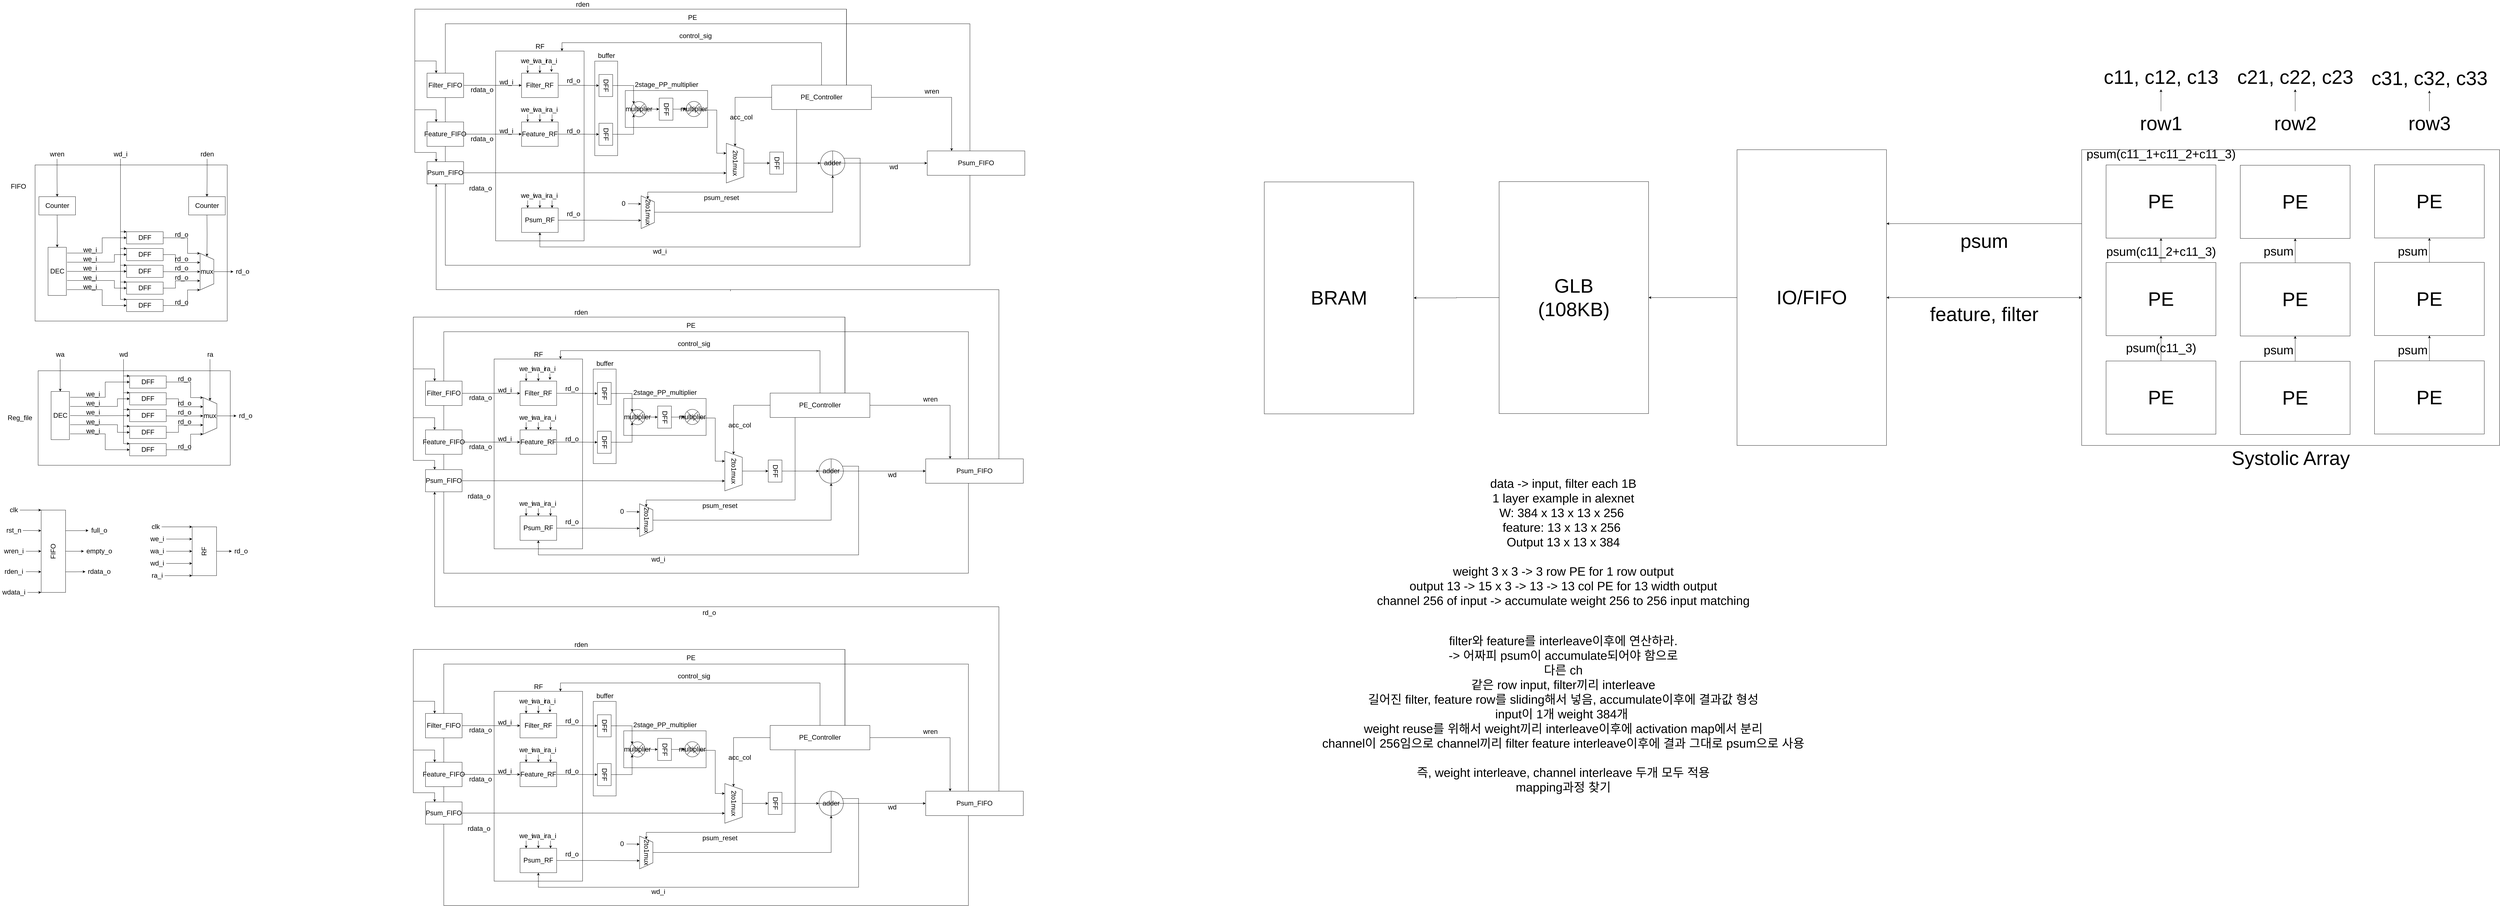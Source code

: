 <mxfile version="20.0.1" type="device"><diagram id="ClHz5DemHqHzd_9Uz0g5" name="Page-1"><mxGraphModel dx="6740" dy="6140" grid="1" gridSize="10" guides="1" tooltips="1" connect="1" arrows="1" fold="1" page="0" pageScale="1" pageWidth="1169" pageHeight="1654" math="0" shadow="0"><root><mxCell id="0"/><mxCell id="1" parent="0"/><mxCell id="Pguq2P0Vb1hx1Z6JqmQx-537" style="edgeStyle=orthogonalEdgeStyle;rounded=0;orthogonalLoop=1;jettySize=auto;html=1;exitX=0;exitY=0.5;exitDx=0;exitDy=0;fontSize=64;" parent="1" source="Pguq2P0Vb1hx1Z6JqmQx-535" target="Pguq2P0Vb1hx1Z6JqmQx-518" edge="1"><mxGeometry relative="1" as="geometry"/></mxCell><mxCell id="xLPnMgEymLAZ4mB8bGY3-3" style="edgeStyle=orthogonalEdgeStyle;rounded=0;orthogonalLoop=1;jettySize=auto;html=1;exitX=0;exitY=0.25;exitDx=0;exitDy=0;entryX=1;entryY=0.25;entryDx=0;entryDy=0;" edge="1" parent="1" source="Pguq2P0Vb1hx1Z6JqmQx-535" target="Pguq2P0Vb1hx1Z6JqmQx-518"><mxGeometry relative="1" as="geometry"/></mxCell><mxCell id="Pguq2P0Vb1hx1Z6JqmQx-535" value="" style="rounded=0;whiteSpace=wrap;html=1;fontSize=64;" parent="1" vertex="1"><mxGeometry x="5200" y="-2930" width="1370" height="970" as="geometry"/></mxCell><mxCell id="yP8xy6b4qUGVuaRfVuGJ-25" value="" style="rounded=0;whiteSpace=wrap;html=1;fontSize=22;" parent="1" vertex="1"><mxGeometry x="-1500" y="-2205" width="630" height="310" as="geometry"/></mxCell><mxCell id="94a2racDDTuGO-RFMz66-33" style="edgeStyle=orthogonalEdgeStyle;orthogonalLoop=1;jettySize=auto;html=1;fontSize=22;rounded=0;" parent="1" source="94a2racDDTuGO-RFMz66-19" target="94a2racDDTuGO-RFMz66-25" edge="1"><mxGeometry relative="1" as="geometry"/></mxCell><mxCell id="94a2racDDTuGO-RFMz66-19" value="RF" style="whiteSpace=wrap;html=1;rotation=-90;fontSize=22;rounded=0;" parent="1" vertex="1"><mxGeometry x="-1035" y="-1653" width="160" height="80" as="geometry"/></mxCell><mxCell id="94a2racDDTuGO-RFMz66-27" style="edgeStyle=orthogonalEdgeStyle;orthogonalLoop=1;jettySize=auto;html=1;entryX=1;entryY=0;entryDx=0;entryDy=0;fontSize=22;rounded=0;" parent="1" source="94a2racDDTuGO-RFMz66-20" target="94a2racDDTuGO-RFMz66-19" edge="1"><mxGeometry relative="1" as="geometry"><Array as="points"><mxPoint x="-1015" y="-1693"/><mxPoint x="-1015" y="-1693"/></Array></mxGeometry></mxCell><mxCell id="94a2racDDTuGO-RFMz66-20" value="clk" style="text;html=1;align=center;verticalAlign=middle;resizable=0;points=[];autosize=1;strokeColor=none;fillColor=none;fontSize=22;rounded=0;" parent="1" vertex="1"><mxGeometry x="-1135" y="-1708" width="40" height="30" as="geometry"/></mxCell><mxCell id="94a2racDDTuGO-RFMz66-28" style="edgeStyle=orthogonalEdgeStyle;orthogonalLoop=1;jettySize=auto;html=1;entryX=0.75;entryY=0;entryDx=0;entryDy=0;fontSize=22;rounded=0;" parent="1" source="94a2racDDTuGO-RFMz66-21" target="94a2racDDTuGO-RFMz66-19" edge="1"><mxGeometry relative="1" as="geometry"/></mxCell><mxCell id="94a2racDDTuGO-RFMz66-21" value="we_i" style="text;html=1;align=center;verticalAlign=middle;resizable=0;points=[];autosize=1;strokeColor=none;fillColor=none;fontSize=22;rounded=0;" parent="1" vertex="1"><mxGeometry x="-1140" y="-1668" width="60" height="30" as="geometry"/></mxCell><mxCell id="94a2racDDTuGO-RFMz66-29" style="edgeStyle=orthogonalEdgeStyle;orthogonalLoop=1;jettySize=auto;html=1;entryX=0.5;entryY=0;entryDx=0;entryDy=0;fontSize=22;rounded=0;" parent="1" source="94a2racDDTuGO-RFMz66-22" target="94a2racDDTuGO-RFMz66-19" edge="1"><mxGeometry relative="1" as="geometry"/></mxCell><mxCell id="94a2racDDTuGO-RFMz66-22" value="wa_i" style="text;html=1;align=center;verticalAlign=middle;resizable=0;points=[];autosize=1;strokeColor=none;fillColor=none;fontSize=22;rounded=0;" parent="1" vertex="1"><mxGeometry x="-1140" y="-1628" width="60" height="30" as="geometry"/></mxCell><mxCell id="94a2racDDTuGO-RFMz66-30" style="edgeStyle=orthogonalEdgeStyle;orthogonalLoop=1;jettySize=auto;html=1;entryX=0.25;entryY=0;entryDx=0;entryDy=0;fontSize=22;rounded=0;" parent="1" source="94a2racDDTuGO-RFMz66-23" target="94a2racDDTuGO-RFMz66-19" edge="1"><mxGeometry relative="1" as="geometry"/></mxCell><mxCell id="94a2racDDTuGO-RFMz66-23" value="wd_i" style="text;html=1;align=center;verticalAlign=middle;resizable=0;points=[];autosize=1;strokeColor=none;fillColor=none;fontSize=22;rounded=0;" parent="1" vertex="1"><mxGeometry x="-1140" y="-1588" width="60" height="30" as="geometry"/></mxCell><mxCell id="94a2racDDTuGO-RFMz66-31" style="edgeStyle=orthogonalEdgeStyle;orthogonalLoop=1;jettySize=auto;html=1;entryX=0;entryY=0;entryDx=0;entryDy=0;fontSize=22;rounded=0;" parent="1" source="94a2racDDTuGO-RFMz66-24" target="94a2racDDTuGO-RFMz66-19" edge="1"><mxGeometry relative="1" as="geometry"><Array as="points"><mxPoint x="-1015" y="-1533"/><mxPoint x="-1015" y="-1533"/></Array></mxGeometry></mxCell><mxCell id="94a2racDDTuGO-RFMz66-24" value="ra_i" style="text;html=1;align=center;verticalAlign=middle;resizable=0;points=[];autosize=1;strokeColor=none;fillColor=none;fontSize=22;rounded=0;" parent="1" vertex="1"><mxGeometry x="-1135" y="-1548" width="50" height="30" as="geometry"/></mxCell><mxCell id="94a2racDDTuGO-RFMz66-25" value="rd_o" style="text;html=1;align=center;verticalAlign=middle;resizable=0;points=[];autosize=1;strokeColor=none;fillColor=none;fontSize=22;rounded=0;" parent="1" vertex="1"><mxGeometry x="-865" y="-1628" width="60" height="30" as="geometry"/></mxCell><mxCell id="YlhcDTUAcdP8kSpqyQOk-14" style="edgeStyle=orthogonalEdgeStyle;orthogonalLoop=1;jettySize=auto;html=1;exitX=0.75;exitY=1;exitDx=0;exitDy=0;fontSize=22;rounded=0;" parent="1" source="YlhcDTUAcdP8kSpqyQOk-1" target="YlhcDTUAcdP8kSpqyQOk-8" edge="1"><mxGeometry relative="1" as="geometry"/></mxCell><mxCell id="YlhcDTUAcdP8kSpqyQOk-15" style="edgeStyle=orthogonalEdgeStyle;orthogonalLoop=1;jettySize=auto;html=1;exitX=0.5;exitY=1;exitDx=0;exitDy=0;fontSize=22;rounded=0;" parent="1" source="YlhcDTUAcdP8kSpqyQOk-1" target="YlhcDTUAcdP8kSpqyQOk-9" edge="1"><mxGeometry relative="1" as="geometry"/></mxCell><mxCell id="YlhcDTUAcdP8kSpqyQOk-16" style="edgeStyle=orthogonalEdgeStyle;orthogonalLoop=1;jettySize=auto;html=1;exitX=0.25;exitY=1;exitDx=0;exitDy=0;fontSize=22;rounded=0;" parent="1" source="YlhcDTUAcdP8kSpqyQOk-1" target="YlhcDTUAcdP8kSpqyQOk-13" edge="1"><mxGeometry relative="1" as="geometry"/></mxCell><mxCell id="YlhcDTUAcdP8kSpqyQOk-1" value="FIFO" style="whiteSpace=wrap;html=1;rotation=-90;fontSize=22;rounded=0;" parent="1" vertex="1"><mxGeometry x="-1585" y="-1653" width="270" height="80" as="geometry"/></mxCell><mxCell id="YlhcDTUAcdP8kSpqyQOk-17" style="edgeStyle=orthogonalEdgeStyle;orthogonalLoop=1;jettySize=auto;html=1;entryX=1;entryY=0;entryDx=0;entryDy=0;fontSize=22;rounded=0;" parent="1" source="YlhcDTUAcdP8kSpqyQOk-4" target="YlhcDTUAcdP8kSpqyQOk-1" edge="1"><mxGeometry relative="1" as="geometry"><Array as="points"><mxPoint x="-1510" y="-1748"/><mxPoint x="-1510" y="-1748"/></Array></mxGeometry></mxCell><mxCell id="YlhcDTUAcdP8kSpqyQOk-4" value="clk" style="text;html=1;align=center;verticalAlign=middle;resizable=0;points=[];autosize=1;strokeColor=none;fillColor=none;fontSize=22;rounded=0;" parent="1" vertex="1"><mxGeometry x="-1600" y="-1763" width="40" height="30" as="geometry"/></mxCell><mxCell id="YlhcDTUAcdP8kSpqyQOk-19" style="edgeStyle=orthogonalEdgeStyle;orthogonalLoop=1;jettySize=auto;html=1;entryX=0.75;entryY=0;entryDx=0;entryDy=0;fontSize=22;rounded=0;" parent="1" source="YlhcDTUAcdP8kSpqyQOk-5" target="YlhcDTUAcdP8kSpqyQOk-1" edge="1"><mxGeometry relative="1" as="geometry"/></mxCell><mxCell id="YlhcDTUAcdP8kSpqyQOk-5" value="rst_n" style="text;html=1;align=center;verticalAlign=middle;resizable=0;points=[];autosize=1;strokeColor=none;fillColor=none;fontSize=22;rounded=0;" parent="1" vertex="1"><mxGeometry x="-1610" y="-1696" width="60" height="30" as="geometry"/></mxCell><mxCell id="YlhcDTUAcdP8kSpqyQOk-20" style="edgeStyle=orthogonalEdgeStyle;orthogonalLoop=1;jettySize=auto;html=1;fontSize=22;rounded=0;" parent="1" source="YlhcDTUAcdP8kSpqyQOk-6" target="YlhcDTUAcdP8kSpqyQOk-1" edge="1"><mxGeometry relative="1" as="geometry"/></mxCell><mxCell id="YlhcDTUAcdP8kSpqyQOk-6" value="wren_i" style="text;html=1;align=center;verticalAlign=middle;resizable=0;points=[];autosize=1;strokeColor=none;fillColor=none;fontSize=22;rounded=0;" parent="1" vertex="1"><mxGeometry x="-1620" y="-1628" width="80" height="30" as="geometry"/></mxCell><mxCell id="YlhcDTUAcdP8kSpqyQOk-21" style="edgeStyle=orthogonalEdgeStyle;orthogonalLoop=1;jettySize=auto;html=1;entryX=0.25;entryY=0;entryDx=0;entryDy=0;fontSize=22;rounded=0;" parent="1" source="YlhcDTUAcdP8kSpqyQOk-7" target="YlhcDTUAcdP8kSpqyQOk-1" edge="1"><mxGeometry relative="1" as="geometry"/></mxCell><mxCell id="YlhcDTUAcdP8kSpqyQOk-7" value="rden_i" style="text;html=1;align=center;verticalAlign=middle;resizable=0;points=[];autosize=1;strokeColor=none;fillColor=none;fontSize=22;rounded=0;" parent="1" vertex="1"><mxGeometry x="-1620" y="-1561" width="80" height="30" as="geometry"/></mxCell><mxCell id="YlhcDTUAcdP8kSpqyQOk-8" value="full_o" style="text;html=1;align=center;verticalAlign=middle;resizable=0;points=[];autosize=1;strokeColor=none;fillColor=none;fontSize=22;rounded=0;" parent="1" vertex="1"><mxGeometry x="-1335" y="-1696" width="70" height="30" as="geometry"/></mxCell><mxCell id="YlhcDTUAcdP8kSpqyQOk-9" value="empty_o" style="text;html=1;align=center;verticalAlign=middle;resizable=0;points=[];autosize=1;strokeColor=none;fillColor=none;fontSize=22;rounded=0;" parent="1" vertex="1"><mxGeometry x="-1350" y="-1628" width="100" height="30" as="geometry"/></mxCell><mxCell id="YlhcDTUAcdP8kSpqyQOk-22" style="edgeStyle=orthogonalEdgeStyle;orthogonalLoop=1;jettySize=auto;html=1;entryX=0;entryY=0;entryDx=0;entryDy=0;fontSize=22;rounded=0;" parent="1" source="YlhcDTUAcdP8kSpqyQOk-12" target="YlhcDTUAcdP8kSpqyQOk-1" edge="1"><mxGeometry relative="1" as="geometry"><Array as="points"><mxPoint x="-1510" y="-1478"/><mxPoint x="-1510" y="-1478"/></Array></mxGeometry></mxCell><mxCell id="YlhcDTUAcdP8kSpqyQOk-12" value="wdata_i" style="text;html=1;align=center;verticalAlign=middle;resizable=0;points=[];autosize=1;strokeColor=none;fillColor=none;fontSize=22;rounded=0;" parent="1" vertex="1"><mxGeometry x="-1625" y="-1493" width="90" height="30" as="geometry"/></mxCell><mxCell id="YlhcDTUAcdP8kSpqyQOk-13" value="rdata_o" style="text;html=1;align=center;verticalAlign=middle;resizable=0;points=[];autosize=1;strokeColor=none;fillColor=none;rotation=0;fontSize=22;rounded=0;" parent="1" vertex="1"><mxGeometry x="-1345" y="-1561" width="90" height="30" as="geometry"/></mxCell><mxCell id="YlhcDTUAcdP8kSpqyQOk-53" style="edgeStyle=orthogonalEdgeStyle;orthogonalLoop=1;jettySize=auto;html=1;entryX=0.5;entryY=1;entryDx=0;entryDy=0;fontSize=22;rounded=0;" parent="1" target="YlhcDTUAcdP8kSpqyQOk-49" edge="1"><mxGeometry relative="1" as="geometry"><mxPoint x="-1080.0" y="-2057" as="sourcePoint"/></mxGeometry></mxCell><mxCell id="YlhcDTUAcdP8kSpqyQOk-56" style="edgeStyle=orthogonalEdgeStyle;orthogonalLoop=1;jettySize=auto;html=1;exitX=0.5;exitY=0;exitDx=0;exitDy=0;fontSize=22;rounded=0;" parent="1" source="YlhcDTUAcdP8kSpqyQOk-49" target="YlhcDTUAcdP8kSpqyQOk-55" edge="1"><mxGeometry relative="1" as="geometry"/></mxCell><mxCell id="YlhcDTUAcdP8kSpqyQOk-49" value="mux" style="shape=trapezoid;perimeter=trapezoidPerimeter;whiteSpace=wrap;html=1;fixedSize=1;direction=south;fontSize=22;rounded=0;" parent="1" vertex="1"><mxGeometry x="-959" y="-2117" width="45" height="120" as="geometry"/></mxCell><mxCell id="YlhcDTUAcdP8kSpqyQOk-68" style="edgeStyle=orthogonalEdgeStyle;orthogonalLoop=1;jettySize=auto;html=1;exitX=1;exitY=1;exitDx=0;exitDy=0;entryX=0;entryY=0.5;entryDx=0;entryDy=0;fontSize=22;rounded=0;" parent="1" target="YlhcDTUAcdP8kSpqyQOk-61" edge="1"><mxGeometry relative="1" as="geometry"><Array as="points"><mxPoint x="-1280" y="-2118"/><mxPoint x="-1280" y="-2168"/></Array><mxPoint x="-1395" y="-2118" as="sourcePoint"/></mxGeometry></mxCell><mxCell id="YlhcDTUAcdP8kSpqyQOk-69" style="edgeStyle=orthogonalEdgeStyle;orthogonalLoop=1;jettySize=auto;html=1;exitX=0.75;exitY=1;exitDx=0;exitDy=0;entryX=0;entryY=0.5;entryDx=0;entryDy=0;fontSize=22;rounded=0;" parent="1" target="YlhcDTUAcdP8kSpqyQOk-58" edge="1"><mxGeometry relative="1" as="geometry"><Array as="points"><mxPoint x="-1240" y="-2088"/><mxPoint x="-1240" y="-2113"/></Array><mxPoint x="-1395" y="-2088" as="sourcePoint"/></mxGeometry></mxCell><mxCell id="YlhcDTUAcdP8kSpqyQOk-71" style="edgeStyle=orthogonalEdgeStyle;orthogonalLoop=1;jettySize=auto;html=1;exitX=0.5;exitY=1;exitDx=0;exitDy=0;entryX=0;entryY=0.5;entryDx=0;entryDy=0;fontSize=22;rounded=0;" parent="1" target="YlhcDTUAcdP8kSpqyQOk-57" edge="1"><mxGeometry relative="1" as="geometry"><mxPoint x="-1395" y="-2058" as="sourcePoint"/></mxGeometry></mxCell><mxCell id="YlhcDTUAcdP8kSpqyQOk-72" style="edgeStyle=orthogonalEdgeStyle;orthogonalLoop=1;jettySize=auto;html=1;exitX=0.25;exitY=1;exitDx=0;exitDy=0;entryX=0;entryY=0.5;entryDx=0;entryDy=0;fontSize=22;rounded=0;" parent="1" target="YlhcDTUAcdP8kSpqyQOk-59" edge="1"><mxGeometry relative="1" as="geometry"><Array as="points"><mxPoint x="-1240" y="-2028"/><mxPoint x="-1240" y="-2003"/></Array><mxPoint x="-1395" y="-2028" as="sourcePoint"/></mxGeometry></mxCell><mxCell id="YlhcDTUAcdP8kSpqyQOk-73" style="edgeStyle=orthogonalEdgeStyle;orthogonalLoop=1;jettySize=auto;html=1;exitX=0;exitY=1;exitDx=0;exitDy=0;entryX=0;entryY=0.5;entryDx=0;entryDy=0;fontSize=22;rounded=0;" parent="1" target="YlhcDTUAcdP8kSpqyQOk-60" edge="1"><mxGeometry relative="1" as="geometry"><Array as="points"><mxPoint x="-1280" y="-1998"/><mxPoint x="-1280" y="-1946"/></Array><mxPoint x="-1395" y="-1998" as="sourcePoint"/></mxGeometry></mxCell><mxCell id="YlhcDTUAcdP8kSpqyQOk-54" value="we_i" style="text;html=1;align=center;verticalAlign=middle;resizable=0;points=[];autosize=1;strokeColor=none;fillColor=none;fontSize=22;rounded=0;" parent="1" vertex="1"><mxGeometry x="-1350" y="-2143" width="60" height="30" as="geometry"/></mxCell><mxCell id="YlhcDTUAcdP8kSpqyQOk-55" value="rd_o" style="text;html=1;align=center;verticalAlign=middle;resizable=0;points=[];autosize=1;strokeColor=none;fillColor=none;fontSize=22;rounded=0;" parent="1" vertex="1"><mxGeometry x="-850" y="-2072" width="60" height="30" as="geometry"/></mxCell><mxCell id="YlhcDTUAcdP8kSpqyQOk-57" value="DFF" style="whiteSpace=wrap;html=1;fontSize=22;rounded=0;" parent="1" vertex="1"><mxGeometry x="-1200" y="-2078" width="120" height="40" as="geometry"/></mxCell><mxCell id="YlhcDTUAcdP8kSpqyQOk-63" style="edgeStyle=orthogonalEdgeStyle;orthogonalLoop=1;jettySize=auto;html=1;entryX=0.25;entryY=1;entryDx=0;entryDy=0;fontSize=22;rounded=0;" parent="1" source="YlhcDTUAcdP8kSpqyQOk-58" target="YlhcDTUAcdP8kSpqyQOk-49" edge="1"><mxGeometry relative="1" as="geometry"><Array as="points"><mxPoint x="-1040" y="-2113"/><mxPoint x="-1040" y="-2087"/></Array></mxGeometry></mxCell><mxCell id="YlhcDTUAcdP8kSpqyQOk-58" value="DFF" style="whiteSpace=wrap;html=1;fontSize=22;rounded=0;" parent="1" vertex="1"><mxGeometry x="-1200" y="-2133" width="120" height="40" as="geometry"/></mxCell><mxCell id="YlhcDTUAcdP8kSpqyQOk-64" style="edgeStyle=orthogonalEdgeStyle;orthogonalLoop=1;jettySize=auto;html=1;entryX=0.75;entryY=1;entryDx=0;entryDy=0;fontSize=22;rounded=0;" parent="1" source="YlhcDTUAcdP8kSpqyQOk-59" target="YlhcDTUAcdP8kSpqyQOk-49" edge="1"><mxGeometry relative="1" as="geometry"><Array as="points"><mxPoint x="-1040" y="-2003"/><mxPoint x="-1040" y="-2027"/></Array></mxGeometry></mxCell><mxCell id="YlhcDTUAcdP8kSpqyQOk-59" value="DFF" style="whiteSpace=wrap;html=1;fontSize=22;rounded=0;" parent="1" vertex="1"><mxGeometry x="-1200" y="-2023" width="120" height="40" as="geometry"/></mxCell><mxCell id="YlhcDTUAcdP8kSpqyQOk-65" style="edgeStyle=orthogonalEdgeStyle;orthogonalLoop=1;jettySize=auto;html=1;entryX=1;entryY=1;entryDx=0;entryDy=0;fontSize=22;rounded=0;" parent="1" source="YlhcDTUAcdP8kSpqyQOk-60" target="YlhcDTUAcdP8kSpqyQOk-49" edge="1"><mxGeometry relative="1" as="geometry"><Array as="points"><mxPoint x="-1000" y="-1946"/><mxPoint x="-1000" y="-1997"/></Array></mxGeometry></mxCell><mxCell id="YlhcDTUAcdP8kSpqyQOk-60" value="DFF" style="whiteSpace=wrap;html=1;fontSize=22;rounded=0;" parent="1" vertex="1"><mxGeometry x="-1200" y="-1966" width="120" height="40" as="geometry"/></mxCell><mxCell id="YlhcDTUAcdP8kSpqyQOk-62" style="edgeStyle=orthogonalEdgeStyle;orthogonalLoop=1;jettySize=auto;html=1;exitX=1;exitY=0.5;exitDx=0;exitDy=0;entryX=0;entryY=1;entryDx=0;entryDy=0;fontSize=22;rounded=0;" parent="1" source="YlhcDTUAcdP8kSpqyQOk-61" target="YlhcDTUAcdP8kSpqyQOk-49" edge="1"><mxGeometry relative="1" as="geometry"><Array as="points"><mxPoint x="-1000" y="-2168"/><mxPoint x="-1000" y="-2117"/></Array></mxGeometry></mxCell><mxCell id="YlhcDTUAcdP8kSpqyQOk-61" value="DFF" style="whiteSpace=wrap;html=1;fontSize=22;rounded=0;" parent="1" vertex="1"><mxGeometry x="-1200" y="-2188" width="120" height="40" as="geometry"/></mxCell><mxCell id="YlhcDTUAcdP8kSpqyQOk-76" value="we_i" style="text;html=1;align=center;verticalAlign=middle;resizable=0;points=[];autosize=1;strokeColor=none;fillColor=none;fontSize=22;rounded=0;" parent="1" vertex="1"><mxGeometry x="-1350" y="-2113" width="60" height="30" as="geometry"/></mxCell><mxCell id="YlhcDTUAcdP8kSpqyQOk-77" value="we_i" style="text;html=1;align=center;verticalAlign=middle;resizable=0;points=[];autosize=1;strokeColor=none;fillColor=none;fontSize=22;rounded=0;" parent="1" vertex="1"><mxGeometry x="-1350" y="-2083" width="60" height="30" as="geometry"/></mxCell><mxCell id="YlhcDTUAcdP8kSpqyQOk-78" value="we_i" style="text;html=1;align=center;verticalAlign=middle;resizable=0;points=[];autosize=1;strokeColor=none;fillColor=none;fontSize=22;rounded=0;" parent="1" vertex="1"><mxGeometry x="-1350" y="-2052" width="60" height="30" as="geometry"/></mxCell><mxCell id="YlhcDTUAcdP8kSpqyQOk-79" value="we_i" style="text;html=1;align=center;verticalAlign=middle;resizable=0;points=[];autosize=1;strokeColor=none;fillColor=none;fontSize=22;rounded=0;" parent="1" vertex="1"><mxGeometry x="-1350" y="-2022" width="60" height="30" as="geometry"/></mxCell><mxCell id="YlhcDTUAcdP8kSpqyQOk-80" value="rd_o" style="text;html=1;align=center;verticalAlign=middle;resizable=0;points=[];autosize=1;strokeColor=none;fillColor=none;fontSize=22;rounded=0;" parent="1" vertex="1"><mxGeometry x="-1050" y="-2193" width="60" height="30" as="geometry"/></mxCell><mxCell id="YlhcDTUAcdP8kSpqyQOk-81" value="rd_o" style="text;html=1;align=center;verticalAlign=middle;resizable=0;points=[];autosize=1;strokeColor=none;fillColor=none;fontSize=22;rounded=0;" parent="1" vertex="1"><mxGeometry x="-1050" y="-2113" width="60" height="30" as="geometry"/></mxCell><mxCell id="YlhcDTUAcdP8kSpqyQOk-82" value="rd_o" style="text;html=1;align=center;verticalAlign=middle;resizable=0;points=[];autosize=1;strokeColor=none;fillColor=none;fontSize=22;rounded=0;" parent="1" vertex="1"><mxGeometry x="-1050" y="-2083" width="60" height="30" as="geometry"/></mxCell><mxCell id="YlhcDTUAcdP8kSpqyQOk-83" value="rd_o" style="text;html=1;align=center;verticalAlign=middle;resizable=0;points=[];autosize=1;strokeColor=none;fillColor=none;fontSize=22;rounded=0;" parent="1" vertex="1"><mxGeometry x="-1050" y="-2052" width="60" height="30" as="geometry"/></mxCell><mxCell id="YlhcDTUAcdP8kSpqyQOk-84" value="rd_o" style="text;html=1;align=center;verticalAlign=middle;resizable=0;points=[];autosize=1;strokeColor=none;fillColor=none;fontSize=22;rounded=0;" parent="1" vertex="1"><mxGeometry x="-1050" y="-1971" width="60" height="30" as="geometry"/></mxCell><mxCell id="YlhcDTUAcdP8kSpqyQOk-86" style="edgeStyle=orthogonalEdgeStyle;orthogonalLoop=1;jettySize=auto;html=1;entryX=0;entryY=0.5;entryDx=0;entryDy=0;fontSize=22;rounded=0;" parent="1" source="YlhcDTUAcdP8kSpqyQOk-85" target="YlhcDTUAcdP8kSpqyQOk-49" edge="1"><mxGeometry relative="1" as="geometry"/></mxCell><mxCell id="YlhcDTUAcdP8kSpqyQOk-85" value="ra" style="text;html=1;align=center;verticalAlign=middle;resizable=0;points=[];autosize=1;strokeColor=none;fillColor=none;fontSize=22;rounded=0;" parent="1" vertex="1"><mxGeometry x="-956.5" y="-2273" width="40" height="30" as="geometry"/></mxCell><mxCell id="yP8xy6b4qUGVuaRfVuGJ-27" style="edgeStyle=orthogonalEdgeStyle;rounded=0;orthogonalLoop=1;jettySize=auto;html=1;fontSize=22;" parent="1" source="YlhcDTUAcdP8kSpqyQOk-87" target="yP8xy6b4qUGVuaRfVuGJ-26" edge="1"><mxGeometry relative="1" as="geometry"/></mxCell><mxCell id="YlhcDTUAcdP8kSpqyQOk-87" value="wa" style="text;html=1;align=center;verticalAlign=middle;resizable=0;points=[];autosize=1;strokeColor=none;fillColor=none;fontSize=22;rounded=0;" parent="1" vertex="1"><mxGeometry x="-1447.75" y="-2273" width="40" height="30" as="geometry"/></mxCell><mxCell id="YlhcDTUAcdP8kSpqyQOk-90" style="edgeStyle=orthogonalEdgeStyle;orthogonalLoop=1;jettySize=auto;html=1;entryX=0;entryY=0;entryDx=0;entryDy=0;fontSize=22;rounded=0;" parent="1" source="YlhcDTUAcdP8kSpqyQOk-89" target="YlhcDTUAcdP8kSpqyQOk-61" edge="1"><mxGeometry relative="1" as="geometry"><Array as="points"><mxPoint x="-1220" y="-2228"/><mxPoint x="-1220" y="-2188"/></Array></mxGeometry></mxCell><mxCell id="YlhcDTUAcdP8kSpqyQOk-91" style="edgeStyle=orthogonalEdgeStyle;orthogonalLoop=1;jettySize=auto;html=1;entryX=0;entryY=0;entryDx=0;entryDy=0;fontSize=22;rounded=0;" parent="1" source="YlhcDTUAcdP8kSpqyQOk-89" target="YlhcDTUAcdP8kSpqyQOk-58" edge="1"><mxGeometry relative="1" as="geometry"><Array as="points"><mxPoint x="-1220" y="-2228"/><mxPoint x="-1220" y="-2133"/></Array></mxGeometry></mxCell><mxCell id="YlhcDTUAcdP8kSpqyQOk-92" style="edgeStyle=orthogonalEdgeStyle;orthogonalLoop=1;jettySize=auto;html=1;entryX=0;entryY=0;entryDx=0;entryDy=0;fontSize=22;rounded=0;" parent="1" source="YlhcDTUAcdP8kSpqyQOk-89" target="YlhcDTUAcdP8kSpqyQOk-57" edge="1"><mxGeometry relative="1" as="geometry"><Array as="points"><mxPoint x="-1220" y="-2228"/><mxPoint x="-1220" y="-2078"/></Array></mxGeometry></mxCell><mxCell id="YlhcDTUAcdP8kSpqyQOk-93" style="edgeStyle=orthogonalEdgeStyle;orthogonalLoop=1;jettySize=auto;html=1;entryX=0;entryY=0;entryDx=0;entryDy=0;fontSize=22;rounded=0;" parent="1" source="YlhcDTUAcdP8kSpqyQOk-89" target="YlhcDTUAcdP8kSpqyQOk-59" edge="1"><mxGeometry relative="1" as="geometry"><Array as="points"><mxPoint x="-1220" y="-2228"/><mxPoint x="-1220" y="-2023"/></Array></mxGeometry></mxCell><mxCell id="YlhcDTUAcdP8kSpqyQOk-94" style="edgeStyle=orthogonalEdgeStyle;orthogonalLoop=1;jettySize=auto;html=1;entryX=0;entryY=0;entryDx=0;entryDy=0;fontSize=22;rounded=0;" parent="1" source="YlhcDTUAcdP8kSpqyQOk-89" target="YlhcDTUAcdP8kSpqyQOk-60" edge="1"><mxGeometry relative="1" as="geometry"><Array as="points"><mxPoint x="-1220" y="-2228"/><mxPoint x="-1220" y="-1966"/></Array></mxGeometry></mxCell><mxCell id="YlhcDTUAcdP8kSpqyQOk-89" value="wd" style="text;html=1;align=center;verticalAlign=middle;resizable=0;points=[];autosize=1;strokeColor=none;fillColor=none;fontSize=22;rounded=0;" parent="1" vertex="1"><mxGeometry x="-1240" y="-2273" width="40" height="30" as="geometry"/></mxCell><mxCell id="yP8xy6b4qUGVuaRfVuGJ-26" value="DEC" style="rounded=0;whiteSpace=wrap;html=1;fontSize=22;direction=south;" parent="1" vertex="1"><mxGeometry x="-1457.5" y="-2137" width="60" height="158" as="geometry"/></mxCell><mxCell id="yP8xy6b4qUGVuaRfVuGJ-28" value="Reg_file" style="text;html=1;align=center;verticalAlign=middle;resizable=0;points=[];autosize=1;strokeColor=none;fillColor=none;fontSize=22;" parent="1" vertex="1"><mxGeometry x="-1610" y="-2065" width="100" height="30" as="geometry"/></mxCell><mxCell id="yP8xy6b4qUGVuaRfVuGJ-101" value="" style="rounded=0;whiteSpace=wrap;html=1;fontSize=22;" parent="1" vertex="1"><mxGeometry x="-170" y="-1243" width="1720" height="792" as="geometry"/></mxCell><mxCell id="yP8xy6b4qUGVuaRfVuGJ-102" value="" style="rounded=0;whiteSpace=wrap;html=1;fontSize=22;" parent="1" vertex="1"><mxGeometry x="-5" y="-1153.5" width="290" height="622.5" as="geometry"/></mxCell><mxCell id="yP8xy6b4qUGVuaRfVuGJ-103" value="" style="rounded=0;whiteSpace=wrap;html=1;fontSize=22;" parent="1" vertex="1"><mxGeometry x="320" y="-1120.5" width="75" height="310" as="geometry"/></mxCell><mxCell id="yP8xy6b4qUGVuaRfVuGJ-104" value="" style="whiteSpace=wrap;html=1;fontSize=22;rounded=0;" parent="1" vertex="1"><mxGeometry x="420" y="-1024" width="270" height="121" as="geometry"/></mxCell><mxCell id="yP8xy6b4qUGVuaRfVuGJ-105" style="edgeStyle=orthogonalEdgeStyle;orthogonalLoop=1;jettySize=auto;html=1;entryX=0.5;entryY=1;entryDx=0;entryDy=0;fontSize=22;rounded=0;" parent="1" source="yP8xy6b4qUGVuaRfVuGJ-106" target="yP8xy6b4qUGVuaRfVuGJ-148" edge="1"><mxGeometry relative="1" as="geometry"/></mxCell><mxCell id="yP8xy6b4qUGVuaRfVuGJ-106" value="Filter_RF" style="whiteSpace=wrap;html=1;fontSize=22;rounded=0;" parent="1" vertex="1"><mxGeometry x="80" y="-1081" width="120" height="80" as="geometry"/></mxCell><mxCell id="yP8xy6b4qUGVuaRfVuGJ-107" style="edgeStyle=orthogonalEdgeStyle;orthogonalLoop=1;jettySize=auto;html=1;entryX=0.5;entryY=1;entryDx=0;entryDy=0;fontSize=22;rounded=0;" parent="1" source="yP8xy6b4qUGVuaRfVuGJ-108" target="yP8xy6b4qUGVuaRfVuGJ-158" edge="1"><mxGeometry relative="1" as="geometry"/></mxCell><mxCell id="yP8xy6b4qUGVuaRfVuGJ-108" value="multiplier" style="shape=sumEllipse;perimeter=ellipsePerimeter;whiteSpace=wrap;html=1;backgroundOutline=1;fontSize=22;rounded=0;" parent="1" vertex="1"><mxGeometry x="440" y="-988" width="50" height="50" as="geometry"/></mxCell><mxCell id="yP8xy6b4qUGVuaRfVuGJ-109" style="edgeStyle=orthogonalEdgeStyle;rounded=0;orthogonalLoop=1;jettySize=auto;html=1;entryX=0.5;entryY=1;entryDx=0;entryDy=0;fontSize=22;" parent="1" source="yP8xy6b4qUGVuaRfVuGJ-111" target="yP8xy6b4qUGVuaRfVuGJ-162" edge="1"><mxGeometry relative="1" as="geometry"><Array as="points"><mxPoint x="1190" y="-802"/><mxPoint x="1190" y="-511"/><mxPoint x="140" y="-511"/></Array></mxGeometry></mxCell><mxCell id="yP8xy6b4qUGVuaRfVuGJ-110" style="edgeStyle=orthogonalEdgeStyle;rounded=0;orthogonalLoop=1;jettySize=auto;html=1;entryX=0;entryY=0.5;entryDx=0;entryDy=0;fontSize=22;" parent="1" source="yP8xy6b4qUGVuaRfVuGJ-111" target="yP8xy6b4qUGVuaRfVuGJ-114" edge="1"><mxGeometry relative="1" as="geometry"/></mxCell><mxCell id="yP8xy6b4qUGVuaRfVuGJ-111" value="adder" style="shape=orEllipse;perimeter=ellipsePerimeter;whiteSpace=wrap;html=1;backgroundOutline=1;fontSize=22;rounded=0;" parent="1" vertex="1"><mxGeometry x="1060" y="-826.01" width="80" height="80" as="geometry"/></mxCell><mxCell id="yP8xy6b4qUGVuaRfVuGJ-112" style="edgeStyle=orthogonalEdgeStyle;orthogonalLoop=1;jettySize=auto;html=1;entryX=0.5;entryY=1;entryDx=0;entryDy=0;fontSize=22;rounded=0;" parent="1" source="yP8xy6b4qUGVuaRfVuGJ-113" target="yP8xy6b4qUGVuaRfVuGJ-150" edge="1"><mxGeometry relative="1" as="geometry"/></mxCell><mxCell id="yP8xy6b4qUGVuaRfVuGJ-113" value="Feature_RF" style="whiteSpace=wrap;html=1;fontSize=22;rounded=0;" parent="1" vertex="1"><mxGeometry x="80" y="-921" width="120" height="80" as="geometry"/></mxCell><mxCell id="Fxl4Fpw9WflJPupriDuj-177" style="edgeStyle=orthogonalEdgeStyle;rounded=0;orthogonalLoop=1;jettySize=auto;html=1;exitX=0.75;exitY=0;exitDx=0;exitDy=0;entryX=1;entryY=0.75;entryDx=0;entryDy=0;fontSize=22;" parent="1" source="yP8xy6b4qUGVuaRfVuGJ-114" target="Fxl4Fpw9WflJPupriDuj-46" edge="1"><mxGeometry relative="1" as="geometry"><Array as="points"><mxPoint x="1650" y="-1431"/><mxPoint x="-200" y="-1431"/></Array></mxGeometry></mxCell><mxCell id="yP8xy6b4qUGVuaRfVuGJ-114" value="Psum_FIFO" style="whiteSpace=wrap;html=1;fontSize=22;rounded=0;" parent="1" vertex="1"><mxGeometry x="1410" y="-826.01" width="320" height="80" as="geometry"/></mxCell><mxCell id="yP8xy6b4qUGVuaRfVuGJ-115" style="edgeStyle=orthogonalEdgeStyle;orthogonalLoop=1;jettySize=auto;html=1;fontSize=22;rounded=0;" parent="1" source="yP8xy6b4qUGVuaRfVuGJ-116" target="yP8xy6b4qUGVuaRfVuGJ-113" edge="1"><mxGeometry relative="1" as="geometry"/></mxCell><mxCell id="yP8xy6b4qUGVuaRfVuGJ-116" value="Feature_FIFO" style="whiteSpace=wrap;html=1;fontSize=22;rounded=0;" parent="1" vertex="1"><mxGeometry x="-230" y="-921" width="120" height="80" as="geometry"/></mxCell><mxCell id="yP8xy6b4qUGVuaRfVuGJ-117" style="edgeStyle=orthogonalEdgeStyle;orthogonalLoop=1;jettySize=auto;html=1;fontSize=22;rounded=0;" parent="1" source="yP8xy6b4qUGVuaRfVuGJ-118" target="yP8xy6b4qUGVuaRfVuGJ-106" edge="1"><mxGeometry relative="1" as="geometry"/></mxCell><mxCell id="yP8xy6b4qUGVuaRfVuGJ-118" value="Filter_FIFO" style="whiteSpace=wrap;html=1;fontSize=22;rounded=0;" parent="1" vertex="1"><mxGeometry x="-230" y="-1081" width="120" height="80" as="geometry"/></mxCell><mxCell id="yP8xy6b4qUGVuaRfVuGJ-119" value="wd_i" style="text;html=1;align=center;verticalAlign=middle;resizable=0;points=[];autosize=1;strokeColor=none;fillColor=none;fontSize=22;rounded=0;" parent="1" vertex="1"><mxGeometry y="-1066" width="60" height="30" as="geometry"/></mxCell><mxCell id="yP8xy6b4qUGVuaRfVuGJ-120" value="wd_i" style="text;html=1;align=center;verticalAlign=middle;resizable=0;points=[];autosize=1;strokeColor=none;fillColor=none;fontSize=22;rounded=0;" parent="1" vertex="1"><mxGeometry y="-906" width="60" height="30" as="geometry"/></mxCell><mxCell id="yP8xy6b4qUGVuaRfVuGJ-121" style="edgeStyle=orthogonalEdgeStyle;orthogonalLoop=1;jettySize=auto;html=1;entryX=0.5;entryY=0;entryDx=0;entryDy=0;fontSize=22;rounded=0;" parent="1" source="yP8xy6b4qUGVuaRfVuGJ-122" edge="1"><mxGeometry relative="1" as="geometry"><mxPoint x="100" y="-1081" as="targetPoint"/></mxGeometry></mxCell><mxCell id="yP8xy6b4qUGVuaRfVuGJ-122" value="we_i" style="text;html=1;align=center;verticalAlign=middle;resizable=0;points=[];autosize=1;strokeColor=none;fillColor=none;fontSize=22;rounded=0;" parent="1" vertex="1"><mxGeometry x="70" y="-1136" width="60" height="30" as="geometry"/></mxCell><mxCell id="yP8xy6b4qUGVuaRfVuGJ-123" style="edgeStyle=orthogonalEdgeStyle;orthogonalLoop=1;jettySize=auto;html=1;entryX=0.5;entryY=0;entryDx=0;entryDy=0;fontSize=22;rounded=0;" parent="1" source="yP8xy6b4qUGVuaRfVuGJ-124" edge="1"><mxGeometry relative="1" as="geometry"><mxPoint x="100" y="-921" as="targetPoint"/></mxGeometry></mxCell><mxCell id="yP8xy6b4qUGVuaRfVuGJ-124" value="we_i" style="text;html=1;align=center;verticalAlign=middle;resizable=0;points=[];autosize=1;strokeColor=none;fillColor=none;fontSize=22;rounded=0;" parent="1" vertex="1"><mxGeometry x="70" y="-976" width="60" height="30" as="geometry"/></mxCell><mxCell id="yP8xy6b4qUGVuaRfVuGJ-125" style="edgeStyle=orthogonalEdgeStyle;orthogonalLoop=1;jettySize=auto;html=1;entryX=0.5;entryY=0;entryDx=0;entryDy=0;fontSize=22;rounded=0;" parent="1" source="yP8xy6b4qUGVuaRfVuGJ-126" target="yP8xy6b4qUGVuaRfVuGJ-106" edge="1"><mxGeometry relative="1" as="geometry"/></mxCell><mxCell id="yP8xy6b4qUGVuaRfVuGJ-126" value="wa_i" style="text;html=1;align=center;verticalAlign=middle;resizable=0;points=[];autosize=1;strokeColor=none;fillColor=none;fontSize=22;rounded=0;" parent="1" vertex="1"><mxGeometry x="110" y="-1136" width="60" height="30" as="geometry"/></mxCell><mxCell id="yP8xy6b4qUGVuaRfVuGJ-127" style="edgeStyle=orthogonalEdgeStyle;orthogonalLoop=1;jettySize=auto;html=1;entryX=0.817;entryY=-0.05;entryDx=0;entryDy=0;entryPerimeter=0;fontSize=22;rounded=0;" parent="1" source="yP8xy6b4qUGVuaRfVuGJ-128" target="yP8xy6b4qUGVuaRfVuGJ-106" edge="1"><mxGeometry relative="1" as="geometry"/></mxCell><mxCell id="yP8xy6b4qUGVuaRfVuGJ-128" value="ra_i" style="text;html=1;align=center;verticalAlign=middle;resizable=0;points=[];autosize=1;strokeColor=none;fillColor=none;fontSize=22;rounded=0;" parent="1" vertex="1"><mxGeometry x="153" y="-1136" width="50" height="30" as="geometry"/></mxCell><mxCell id="yP8xy6b4qUGVuaRfVuGJ-129" style="edgeStyle=orthogonalEdgeStyle;orthogonalLoop=1;jettySize=auto;html=1;entryX=0.5;entryY=0;entryDx=0;entryDy=0;fontSize=22;rounded=0;" parent="1" source="yP8xy6b4qUGVuaRfVuGJ-130" target="yP8xy6b4qUGVuaRfVuGJ-113" edge="1"><mxGeometry relative="1" as="geometry"/></mxCell><mxCell id="yP8xy6b4qUGVuaRfVuGJ-130" value="wa_i" style="text;html=1;align=center;verticalAlign=middle;resizable=0;points=[];autosize=1;strokeColor=none;fillColor=none;fontSize=22;rounded=0;" parent="1" vertex="1"><mxGeometry x="110" y="-976" width="60" height="30" as="geometry"/></mxCell><mxCell id="yP8xy6b4qUGVuaRfVuGJ-131" style="edgeStyle=orthogonalEdgeStyle;orthogonalLoop=1;jettySize=auto;html=1;entryX=0.833;entryY=0;entryDx=0;entryDy=0;entryPerimeter=0;fontSize=22;rounded=0;" parent="1" source="yP8xy6b4qUGVuaRfVuGJ-132" target="yP8xy6b4qUGVuaRfVuGJ-113" edge="1"><mxGeometry relative="1" as="geometry"/></mxCell><mxCell id="yP8xy6b4qUGVuaRfVuGJ-132" value="ra_i" style="text;html=1;align=center;verticalAlign=middle;resizable=0;points=[];autosize=1;strokeColor=none;fillColor=none;fontSize=22;rounded=0;" parent="1" vertex="1"><mxGeometry x="155" y="-976" width="50" height="30" as="geometry"/></mxCell><mxCell id="yP8xy6b4qUGVuaRfVuGJ-133" value="rd_o" style="text;html=1;align=center;verticalAlign=middle;resizable=0;points=[];autosize=1;strokeColor=none;fillColor=none;fontSize=22;rounded=0;" parent="1" vertex="1"><mxGeometry x="220" y="-1071" width="60" height="30" as="geometry"/></mxCell><mxCell id="yP8xy6b4qUGVuaRfVuGJ-134" value="rd_o" style="text;html=1;align=center;verticalAlign=middle;resizable=0;points=[];autosize=1;strokeColor=none;fillColor=none;fontSize=22;rounded=0;" parent="1" vertex="1"><mxGeometry x="220" y="-906" width="60" height="30" as="geometry"/></mxCell><mxCell id="Fxl4Fpw9WflJPupriDuj-10" style="edgeStyle=orthogonalEdgeStyle;rounded=0;orthogonalLoop=1;jettySize=auto;html=1;entryX=0.75;entryY=1;entryDx=0;entryDy=0;fontSize=22;" parent="1" source="yP8xy6b4qUGVuaRfVuGJ-136" target="yP8xy6b4qUGVuaRfVuGJ-138" edge="1"><mxGeometry relative="1" as="geometry"/></mxCell><mxCell id="yP8xy6b4qUGVuaRfVuGJ-136" value="Psum_FIFO" style="whiteSpace=wrap;html=1;fontSize=22;rounded=0;direction=south;" parent="1" vertex="1"><mxGeometry x="-230" y="-790.75" width="120" height="72.75" as="geometry"/></mxCell><mxCell id="yP8xy6b4qUGVuaRfVuGJ-137" style="edgeStyle=orthogonalEdgeStyle;rounded=0;orthogonalLoop=1;jettySize=auto;html=1;entryX=0.5;entryY=1;entryDx=0;entryDy=0;fontSize=22;" parent="1" source="yP8xy6b4qUGVuaRfVuGJ-138" target="yP8xy6b4qUGVuaRfVuGJ-164" edge="1"><mxGeometry relative="1" as="geometry"/></mxCell><mxCell id="yP8xy6b4qUGVuaRfVuGJ-138" value="2to1mux" style="shape=trapezoid;perimeter=trapezoidPerimeter;whiteSpace=wrap;html=1;fixedSize=1;rotation=90;fontSize=22;rounded=0;" parent="1" vertex="1"><mxGeometry x="715" y="-814.63" width="130" height="57.25" as="geometry"/></mxCell><mxCell id="yP8xy6b4qUGVuaRfVuGJ-139" style="edgeStyle=orthogonalEdgeStyle;rounded=0;orthogonalLoop=1;jettySize=auto;html=1;entryX=0;entryY=0.5;entryDx=0;entryDy=0;fontSize=22;" parent="1" source="yP8xy6b4qUGVuaRfVuGJ-146" target="yP8xy6b4qUGVuaRfVuGJ-138" edge="1"><mxGeometry relative="1" as="geometry"/></mxCell><mxCell id="yP8xy6b4qUGVuaRfVuGJ-140" style="edgeStyle=orthogonalEdgeStyle;rounded=0;orthogonalLoop=1;jettySize=auto;html=1;exitX=0.25;exitY=1;exitDx=0;exitDy=0;entryX=0;entryY=0.5;entryDx=0;entryDy=0;fontSize=22;" parent="1" source="yP8xy6b4qUGVuaRfVuGJ-146" target="yP8xy6b4qUGVuaRfVuGJ-177" edge="1"><mxGeometry relative="1" as="geometry"><Array as="points"><mxPoint x="982" y="-691"/><mxPoint x="494" y="-691"/></Array></mxGeometry></mxCell><mxCell id="yP8xy6b4qUGVuaRfVuGJ-141" style="edgeStyle=orthogonalEdgeStyle;rounded=0;orthogonalLoop=1;jettySize=auto;html=1;entryX=0.75;entryY=0;entryDx=0;entryDy=0;fontSize=22;" parent="1" source="yP8xy6b4qUGVuaRfVuGJ-146" target="yP8xy6b4qUGVuaRfVuGJ-102" edge="1"><mxGeometry relative="1" as="geometry"><Array as="points"><mxPoint x="1063" y="-1181"/><mxPoint x="213" y="-1181"/></Array></mxGeometry></mxCell><mxCell id="yP8xy6b4qUGVuaRfVuGJ-142" style="edgeStyle=orthogonalEdgeStyle;rounded=0;orthogonalLoop=1;jettySize=auto;html=1;entryX=0.25;entryY=0;entryDx=0;entryDy=0;fontSize=22;" parent="1" source="yP8xy6b4qUGVuaRfVuGJ-146" target="yP8xy6b4qUGVuaRfVuGJ-114" edge="1"><mxGeometry relative="1" as="geometry"/></mxCell><mxCell id="yP8xy6b4qUGVuaRfVuGJ-143" style="edgeStyle=orthogonalEdgeStyle;rounded=0;orthogonalLoop=1;jettySize=auto;html=1;entryX=0.25;entryY=0;entryDx=0;entryDy=0;fontSize=22;exitX=0.75;exitY=0;exitDx=0;exitDy=0;" parent="1" source="yP8xy6b4qUGVuaRfVuGJ-146" target="yP8xy6b4qUGVuaRfVuGJ-118" edge="1"><mxGeometry relative="1" as="geometry"><Array as="points"><mxPoint x="1145" y="-1291"/><mxPoint x="-270" y="-1291"/><mxPoint x="-270" y="-1121"/><mxPoint x="-200" y="-1121"/></Array></mxGeometry></mxCell><mxCell id="yP8xy6b4qUGVuaRfVuGJ-144" style="edgeStyle=orthogonalEdgeStyle;rounded=0;orthogonalLoop=1;jettySize=auto;html=1;exitX=0.75;exitY=0;exitDx=0;exitDy=0;entryX=0.25;entryY=0;entryDx=0;entryDy=0;fontSize=22;" parent="1" source="yP8xy6b4qUGVuaRfVuGJ-146" target="yP8xy6b4qUGVuaRfVuGJ-116" edge="1"><mxGeometry relative="1" as="geometry"><Array as="points"><mxPoint x="1145" y="-1291"/><mxPoint x="-270" y="-1291"/><mxPoint x="-270" y="-961"/><mxPoint x="-200" y="-961"/></Array></mxGeometry></mxCell><mxCell id="yP8xy6b4qUGVuaRfVuGJ-145" style="edgeStyle=orthogonalEdgeStyle;rounded=0;orthogonalLoop=1;jettySize=auto;html=1;exitX=0.75;exitY=0;exitDx=0;exitDy=0;fontSize=22;entryX=0;entryY=0.75;entryDx=0;entryDy=0;" parent="1" source="yP8xy6b4qUGVuaRfVuGJ-146" target="yP8xy6b4qUGVuaRfVuGJ-136" edge="1"><mxGeometry relative="1" as="geometry"><Array as="points"><mxPoint x="1145" y="-1291"/><mxPoint x="-270" y="-1291"/><mxPoint x="-270" y="-821"/><mxPoint x="-200" y="-821"/></Array><mxPoint x="-330" y="-891" as="targetPoint"/></mxGeometry></mxCell><mxCell id="yP8xy6b4qUGVuaRfVuGJ-146" value="PE_Controller" style="whiteSpace=wrap;html=1;fontSize=22;rounded=0;" parent="1" vertex="1"><mxGeometry x="900" y="-1041.75" width="327" height="80" as="geometry"/></mxCell><mxCell id="yP8xy6b4qUGVuaRfVuGJ-147" style="edgeStyle=orthogonalEdgeStyle;orthogonalLoop=1;jettySize=auto;html=1;entryX=0;entryY=0;entryDx=0;entryDy=0;fontSize=22;rounded=0;" parent="1" source="yP8xy6b4qUGVuaRfVuGJ-148" target="yP8xy6b4qUGVuaRfVuGJ-108" edge="1"><mxGeometry relative="1" as="geometry"/></mxCell><mxCell id="yP8xy6b4qUGVuaRfVuGJ-148" value="DFF" style="whiteSpace=wrap;html=1;rotation=90;fontSize=22;rounded=0;" parent="1" vertex="1"><mxGeometry x="320" y="-1063" width="72.5" height="45" as="geometry"/></mxCell><mxCell id="yP8xy6b4qUGVuaRfVuGJ-149" style="edgeStyle=orthogonalEdgeStyle;orthogonalLoop=1;jettySize=auto;html=1;entryX=0;entryY=1;entryDx=0;entryDy=0;fontSize=22;rounded=0;" parent="1" source="yP8xy6b4qUGVuaRfVuGJ-150" target="yP8xy6b4qUGVuaRfVuGJ-108" edge="1"><mxGeometry relative="1" as="geometry"/></mxCell><mxCell id="yP8xy6b4qUGVuaRfVuGJ-150" value="DFF" style="whiteSpace=wrap;html=1;rotation=90;fontSize=22;rounded=0;" parent="1" vertex="1"><mxGeometry x="320" y="-903" width="72.5" height="45" as="geometry"/></mxCell><mxCell id="yP8xy6b4qUGVuaRfVuGJ-151" value="rdata_o" style="text;html=1;align=center;verticalAlign=middle;resizable=0;points=[];autosize=1;strokeColor=none;fillColor=none;rotation=0;fontSize=22;rounded=0;" parent="1" vertex="1"><mxGeometry x="-95" y="-1041" width="90" height="30" as="geometry"/></mxCell><mxCell id="yP8xy6b4qUGVuaRfVuGJ-152" value="rdata_o" style="text;html=1;align=center;verticalAlign=middle;resizable=0;points=[];autosize=1;strokeColor=none;fillColor=none;rotation=0;fontSize=22;rounded=0;" parent="1" vertex="1"><mxGeometry x="-95" y="-880.5" width="90" height="30" as="geometry"/></mxCell><mxCell id="yP8xy6b4qUGVuaRfVuGJ-153" value="rdata_o" style="text;html=1;align=center;verticalAlign=middle;resizable=0;points=[];autosize=1;strokeColor=none;fillColor=none;rotation=0;fontSize=22;rounded=0;" parent="1" vertex="1"><mxGeometry x="-100" y="-718" width="90" height="30" as="geometry"/></mxCell><mxCell id="yP8xy6b4qUGVuaRfVuGJ-154" value="wren" style="text;html=1;align=center;verticalAlign=middle;resizable=0;points=[];autosize=1;strokeColor=none;fillColor=none;fontSize=22;rounded=0;" parent="1" vertex="1"><mxGeometry x="1395" y="-1036" width="60" height="30" as="geometry"/></mxCell><mxCell id="yP8xy6b4qUGVuaRfVuGJ-155" style="edgeStyle=orthogonalEdgeStyle;orthogonalLoop=1;jettySize=auto;html=1;entryX=0.25;entryY=1;entryDx=0;entryDy=0;fontSize=22;rounded=0;" parent="1" source="yP8xy6b4qUGVuaRfVuGJ-156" target="yP8xy6b4qUGVuaRfVuGJ-138" edge="1"><mxGeometry relative="1" as="geometry"><Array as="points"><mxPoint x="720" y="-960"/><mxPoint x="720" y="-819"/></Array></mxGeometry></mxCell><mxCell id="yP8xy6b4qUGVuaRfVuGJ-156" value="multiplier" style="shape=sumEllipse;perimeter=ellipsePerimeter;whiteSpace=wrap;html=1;backgroundOutline=1;fontSize=22;rounded=0;" parent="1" vertex="1"><mxGeometry x="620" y="-988.5" width="50" height="50" as="geometry"/></mxCell><mxCell id="yP8xy6b4qUGVuaRfVuGJ-157" style="edgeStyle=orthogonalEdgeStyle;orthogonalLoop=1;jettySize=auto;html=1;entryX=0;entryY=0.5;entryDx=0;entryDy=0;fontSize=22;rounded=0;" parent="1" source="yP8xy6b4qUGVuaRfVuGJ-158" target="yP8xy6b4qUGVuaRfVuGJ-156" edge="1"><mxGeometry relative="1" as="geometry"/></mxCell><mxCell id="yP8xy6b4qUGVuaRfVuGJ-158" value="DFF" style="whiteSpace=wrap;html=1;rotation=90;fontSize=22;rounded=0;" parent="1" vertex="1"><mxGeometry x="517.5" y="-985.5" width="72.5" height="45" as="geometry"/></mxCell><mxCell id="yP8xy6b4qUGVuaRfVuGJ-159" value="2stage_PP_multiplier" style="text;html=1;align=center;verticalAlign=middle;resizable=0;points=[];autosize=1;strokeColor=none;fillColor=none;fontSize=22;rounded=0;" parent="1" vertex="1"><mxGeometry x="445" y="-1058" width="220" height="30" as="geometry"/></mxCell><mxCell id="yP8xy6b4qUGVuaRfVuGJ-160" style="edgeStyle=orthogonalEdgeStyle;rounded=0;orthogonalLoop=1;jettySize=auto;html=1;entryX=0.5;entryY=1;entryDx=0;entryDy=0;fontSize=22;startArrow=none;" parent="1" source="yP8xy6b4qUGVuaRfVuGJ-177" target="yP8xy6b4qUGVuaRfVuGJ-111" edge="1"><mxGeometry relative="1" as="geometry"/></mxCell><mxCell id="yP8xy6b4qUGVuaRfVuGJ-161" style="edgeStyle=orthogonalEdgeStyle;rounded=0;orthogonalLoop=1;jettySize=auto;html=1;entryX=0.75;entryY=1;entryDx=0;entryDy=0;fontSize=22;" parent="1" source="yP8xy6b4qUGVuaRfVuGJ-162" target="yP8xy6b4qUGVuaRfVuGJ-177" edge="1"><mxGeometry relative="1" as="geometry"/></mxCell><mxCell id="yP8xy6b4qUGVuaRfVuGJ-162" value="Psum_RF" style="whiteSpace=wrap;html=1;fontSize=22;rounded=0;" parent="1" vertex="1"><mxGeometry x="80" y="-638.75" width="120" height="80" as="geometry"/></mxCell><mxCell id="yP8xy6b4qUGVuaRfVuGJ-163" style="edgeStyle=orthogonalEdgeStyle;rounded=0;orthogonalLoop=1;jettySize=auto;html=1;entryX=0;entryY=0.5;entryDx=0;entryDy=0;exitX=0.5;exitY=0;exitDx=0;exitDy=0;fontSize=22;" parent="1" source="yP8xy6b4qUGVuaRfVuGJ-164" target="yP8xy6b4qUGVuaRfVuGJ-111" edge="1"><mxGeometry relative="1" as="geometry"><mxPoint x="890" y="-802.51" as="sourcePoint"/></mxGeometry></mxCell><mxCell id="yP8xy6b4qUGVuaRfVuGJ-164" value="DFF" style="whiteSpace=wrap;html=1;rotation=90;fontSize=22;rounded=0;" parent="1" vertex="1"><mxGeometry x="880" y="-808.5" width="72.5" height="45" as="geometry"/></mxCell><mxCell id="yP8xy6b4qUGVuaRfVuGJ-165" style="edgeStyle=orthogonalEdgeStyle;orthogonalLoop=1;jettySize=auto;html=1;entryX=0.5;entryY=0;entryDx=0;entryDy=0;fontSize=22;rounded=0;" parent="1" source="yP8xy6b4qUGVuaRfVuGJ-166" edge="1"><mxGeometry relative="1" as="geometry"><mxPoint x="100" y="-638.75" as="targetPoint"/></mxGeometry></mxCell><mxCell id="yP8xy6b4qUGVuaRfVuGJ-166" value="we_i" style="text;html=1;align=center;verticalAlign=middle;resizable=0;points=[];autosize=1;strokeColor=none;fillColor=none;fontSize=22;rounded=0;" parent="1" vertex="1"><mxGeometry x="70" y="-693.75" width="60" height="30" as="geometry"/></mxCell><mxCell id="yP8xy6b4qUGVuaRfVuGJ-167" style="edgeStyle=orthogonalEdgeStyle;orthogonalLoop=1;jettySize=auto;html=1;entryX=0.5;entryY=0;entryDx=0;entryDy=0;fontSize=22;rounded=0;" parent="1" source="yP8xy6b4qUGVuaRfVuGJ-168" edge="1"><mxGeometry relative="1" as="geometry"><mxPoint x="140" y="-638.75" as="targetPoint"/></mxGeometry></mxCell><mxCell id="yP8xy6b4qUGVuaRfVuGJ-168" value="wa_i" style="text;html=1;align=center;verticalAlign=middle;resizable=0;points=[];autosize=1;strokeColor=none;fillColor=none;fontSize=22;rounded=0;" parent="1" vertex="1"><mxGeometry x="110" y="-693.75" width="60" height="30" as="geometry"/></mxCell><mxCell id="yP8xy6b4qUGVuaRfVuGJ-169" style="edgeStyle=orthogonalEdgeStyle;orthogonalLoop=1;jettySize=auto;html=1;entryX=0.833;entryY=0;entryDx=0;entryDy=0;entryPerimeter=0;fontSize=22;rounded=0;" parent="1" source="yP8xy6b4qUGVuaRfVuGJ-170" edge="1"><mxGeometry relative="1" as="geometry"><mxPoint x="179.96" y="-638.75" as="targetPoint"/></mxGeometry></mxCell><mxCell id="yP8xy6b4qUGVuaRfVuGJ-170" value="ra_i" style="text;html=1;align=center;verticalAlign=middle;resizable=0;points=[];autosize=1;strokeColor=none;fillColor=none;fontSize=22;rounded=0;" parent="1" vertex="1"><mxGeometry x="155" y="-693.75" width="50" height="30" as="geometry"/></mxCell><mxCell id="yP8xy6b4qUGVuaRfVuGJ-171" value="rd_o" style="text;html=1;align=center;verticalAlign=middle;resizable=0;points=[];autosize=1;strokeColor=none;fillColor=none;fontSize=22;rounded=0;" parent="1" vertex="1"><mxGeometry x="220" y="-633.75" width="60" height="30" as="geometry"/></mxCell><mxCell id="yP8xy6b4qUGVuaRfVuGJ-172" value="wd_i" style="text;html=1;align=center;verticalAlign=middle;resizable=0;points=[];autosize=1;strokeColor=none;fillColor=none;fontSize=22;" parent="1" vertex="1"><mxGeometry x="502.5" y="-511" width="60" height="30" as="geometry"/></mxCell><mxCell id="yP8xy6b4qUGVuaRfVuGJ-173" value="acc_col" style="text;html=1;align=center;verticalAlign=middle;resizable=0;points=[];autosize=1;strokeColor=none;fillColor=none;fontSize=22;" parent="1" vertex="1"><mxGeometry x="755" y="-951" width="90" height="30" as="geometry"/></mxCell><mxCell id="yP8xy6b4qUGVuaRfVuGJ-174" value="&lt;font style=&quot;font-size: 22px;&quot;&gt;RF&lt;/font&gt;" style="text;html=1;align=center;verticalAlign=middle;resizable=0;points=[];autosize=1;strokeColor=none;fillColor=none;fontSize=22;" parent="1" vertex="1"><mxGeometry x="120" y="-1183" width="40" height="30" as="geometry"/></mxCell><mxCell id="yP8xy6b4qUGVuaRfVuGJ-175" value="buffer" style="text;html=1;align=center;verticalAlign=middle;resizable=0;points=[];autosize=1;strokeColor=none;fillColor=none;fontSize=22;rounded=0;" parent="1" vertex="1"><mxGeometry x="322.5" y="-1153" width="70" height="30" as="geometry"/></mxCell><mxCell id="yP8xy6b4qUGVuaRfVuGJ-176" value="&lt;font style=&quot;font-size: 22px;&quot;&gt;control_sig&lt;/font&gt;" style="text;html=1;align=center;verticalAlign=middle;resizable=0;points=[];autosize=1;strokeColor=none;fillColor=none;fontSize=22;" parent="1" vertex="1"><mxGeometry x="590" y="-1218" width="120" height="30" as="geometry"/></mxCell><mxCell id="yP8xy6b4qUGVuaRfVuGJ-177" value="2to1mux" style="shape=trapezoid;perimeter=trapezoidPerimeter;whiteSpace=wrap;html=1;fixedSize=1;rotation=90;fontSize=22;rounded=0;" parent="1" vertex="1"><mxGeometry x="440" y="-646.75" width="107.5" height="43.5" as="geometry"/></mxCell><mxCell id="yP8xy6b4qUGVuaRfVuGJ-178" style="edgeStyle=orthogonalEdgeStyle;rounded=0;orthogonalLoop=1;jettySize=auto;html=1;entryX=0.25;entryY=1;entryDx=0;entryDy=0;fontSize=22;" parent="1" source="yP8xy6b4qUGVuaRfVuGJ-179" target="yP8xy6b4qUGVuaRfVuGJ-177" edge="1"><mxGeometry relative="1" as="geometry"/></mxCell><mxCell id="yP8xy6b4qUGVuaRfVuGJ-179" value="0" style="text;html=1;align=center;verticalAlign=middle;resizable=0;points=[];autosize=1;strokeColor=none;fillColor=none;fontSize=22;" parent="1" vertex="1"><mxGeometry x="399" y="-667.75" width="30" height="30" as="geometry"/></mxCell><mxCell id="yP8xy6b4qUGVuaRfVuGJ-180" value="psum_reset" style="text;html=1;align=center;verticalAlign=middle;resizable=0;points=[];autosize=1;strokeColor=none;fillColor=none;fontSize=22;" parent="1" vertex="1"><mxGeometry x="670" y="-687" width="130" height="30" as="geometry"/></mxCell><mxCell id="yP8xy6b4qUGVuaRfVuGJ-181" value="PE" style="text;html=1;align=center;verticalAlign=middle;resizable=0;points=[];autosize=1;strokeColor=none;fillColor=none;fontSize=22;" parent="1" vertex="1"><mxGeometry x="620" y="-1278" width="40" height="30" as="geometry"/></mxCell><mxCell id="yP8xy6b4qUGVuaRfVuGJ-182" value="rden" style="text;html=1;align=center;verticalAlign=middle;resizable=0;points=[];autosize=1;strokeColor=none;fillColor=none;fontSize=22;" parent="1" vertex="1"><mxGeometry x="250" y="-1321" width="60" height="30" as="geometry"/></mxCell><mxCell id="yP8xy6b4qUGVuaRfVuGJ-183" value="wd" style="text;html=1;align=center;verticalAlign=middle;resizable=0;points=[];autosize=1;strokeColor=none;fillColor=none;fontSize=22;" parent="1" vertex="1"><mxGeometry x="1280" y="-788" width="40" height="30" as="geometry"/></mxCell><mxCell id="Fxl4Fpw9WflJPupriDuj-11" value="" style="rounded=0;whiteSpace=wrap;html=1;fontSize=22;" parent="1" vertex="1"><mxGeometry x="-170" y="-2333" width="1720" height="792" as="geometry"/></mxCell><mxCell id="Fxl4Fpw9WflJPupriDuj-12" value="" style="rounded=0;whiteSpace=wrap;html=1;fontSize=22;" parent="1" vertex="1"><mxGeometry x="-5" y="-2243.5" width="290" height="622.5" as="geometry"/></mxCell><mxCell id="Fxl4Fpw9WflJPupriDuj-13" value="" style="rounded=0;whiteSpace=wrap;html=1;fontSize=22;" parent="1" vertex="1"><mxGeometry x="320" y="-2210.5" width="75" height="310" as="geometry"/></mxCell><mxCell id="Fxl4Fpw9WflJPupriDuj-14" value="" style="whiteSpace=wrap;html=1;fontSize=22;rounded=0;" parent="1" vertex="1"><mxGeometry x="420" y="-2114" width="270" height="121" as="geometry"/></mxCell><mxCell id="Fxl4Fpw9WflJPupriDuj-15" style="edgeStyle=orthogonalEdgeStyle;orthogonalLoop=1;jettySize=auto;html=1;entryX=0.5;entryY=1;entryDx=0;entryDy=0;fontSize=22;rounded=0;" parent="1" source="Fxl4Fpw9WflJPupriDuj-16" target="Fxl4Fpw9WflJPupriDuj-58" edge="1"><mxGeometry relative="1" as="geometry"/></mxCell><mxCell id="Fxl4Fpw9WflJPupriDuj-16" value="Filter_RF" style="whiteSpace=wrap;html=1;fontSize=22;rounded=0;" parent="1" vertex="1"><mxGeometry x="80" y="-2171" width="120" height="80" as="geometry"/></mxCell><mxCell id="Fxl4Fpw9WflJPupriDuj-17" style="edgeStyle=orthogonalEdgeStyle;orthogonalLoop=1;jettySize=auto;html=1;entryX=0.5;entryY=1;entryDx=0;entryDy=0;fontSize=22;rounded=0;" parent="1" source="Fxl4Fpw9WflJPupriDuj-18" target="Fxl4Fpw9WflJPupriDuj-68" edge="1"><mxGeometry relative="1" as="geometry"/></mxCell><mxCell id="Fxl4Fpw9WflJPupriDuj-18" value="multiplier" style="shape=sumEllipse;perimeter=ellipsePerimeter;whiteSpace=wrap;html=1;backgroundOutline=1;fontSize=22;rounded=0;" parent="1" vertex="1"><mxGeometry x="440" y="-2078" width="50" height="50" as="geometry"/></mxCell><mxCell id="Fxl4Fpw9WflJPupriDuj-19" style="edgeStyle=orthogonalEdgeStyle;rounded=0;orthogonalLoop=1;jettySize=auto;html=1;entryX=0.5;entryY=1;entryDx=0;entryDy=0;fontSize=22;" parent="1" source="Fxl4Fpw9WflJPupriDuj-21" target="Fxl4Fpw9WflJPupriDuj-72" edge="1"><mxGeometry relative="1" as="geometry"><Array as="points"><mxPoint x="1190" y="-1892"/><mxPoint x="1190" y="-1601"/><mxPoint x="140" y="-1601"/></Array></mxGeometry></mxCell><mxCell id="Fxl4Fpw9WflJPupriDuj-20" style="edgeStyle=orthogonalEdgeStyle;rounded=0;orthogonalLoop=1;jettySize=auto;html=1;entryX=0;entryY=0.5;entryDx=0;entryDy=0;fontSize=22;" parent="1" source="Fxl4Fpw9WflJPupriDuj-21" target="Fxl4Fpw9WflJPupriDuj-24" edge="1"><mxGeometry relative="1" as="geometry"/></mxCell><mxCell id="Fxl4Fpw9WflJPupriDuj-21" value="adder" style="shape=orEllipse;perimeter=ellipsePerimeter;whiteSpace=wrap;html=1;backgroundOutline=1;fontSize=22;rounded=0;" parent="1" vertex="1"><mxGeometry x="1060" y="-1916.01" width="80" height="80" as="geometry"/></mxCell><mxCell id="Fxl4Fpw9WflJPupriDuj-22" style="edgeStyle=orthogonalEdgeStyle;orthogonalLoop=1;jettySize=auto;html=1;entryX=0.5;entryY=1;entryDx=0;entryDy=0;fontSize=22;rounded=0;" parent="1" source="Fxl4Fpw9WflJPupriDuj-23" target="Fxl4Fpw9WflJPupriDuj-60" edge="1"><mxGeometry relative="1" as="geometry"/></mxCell><mxCell id="Fxl4Fpw9WflJPupriDuj-23" value="Feature_RF" style="whiteSpace=wrap;html=1;fontSize=22;rounded=0;" parent="1" vertex="1"><mxGeometry x="80" y="-2011" width="120" height="80" as="geometry"/></mxCell><mxCell id="Fxl4Fpw9WflJPupriDuj-179" style="edgeStyle=orthogonalEdgeStyle;rounded=0;orthogonalLoop=1;jettySize=auto;html=1;exitX=0.75;exitY=0;exitDx=0;exitDy=0;entryX=1;entryY=0.75;entryDx=0;entryDy=0;startArrow=none;fontSize=22;" parent="1" target="Fxl4Fpw9WflJPupriDuj-129" edge="1"><mxGeometry relative="1" as="geometry"><Array as="points"><mxPoint x="-195" y="-2471"/></Array><mxPoint x="770" y="-2466" as="sourcePoint"/></mxGeometry></mxCell><mxCell id="Fxl4Fpw9WflJPupriDuj-24" value="Psum_FIFO" style="whiteSpace=wrap;html=1;fontSize=22;rounded=0;" parent="1" vertex="1"><mxGeometry x="1410" y="-1916.01" width="320" height="80" as="geometry"/></mxCell><mxCell id="Fxl4Fpw9WflJPupriDuj-25" style="edgeStyle=orthogonalEdgeStyle;orthogonalLoop=1;jettySize=auto;html=1;fontSize=22;rounded=0;" parent="1" source="Fxl4Fpw9WflJPupriDuj-26" target="Fxl4Fpw9WflJPupriDuj-23" edge="1"><mxGeometry relative="1" as="geometry"/></mxCell><mxCell id="Fxl4Fpw9WflJPupriDuj-26" value="Feature_FIFO" style="whiteSpace=wrap;html=1;fontSize=22;rounded=0;" parent="1" vertex="1"><mxGeometry x="-230" y="-2011" width="120" height="80" as="geometry"/></mxCell><mxCell id="Fxl4Fpw9WflJPupriDuj-27" style="edgeStyle=orthogonalEdgeStyle;orthogonalLoop=1;jettySize=auto;html=1;fontSize=22;rounded=0;" parent="1" source="Fxl4Fpw9WflJPupriDuj-28" target="Fxl4Fpw9WflJPupriDuj-16" edge="1"><mxGeometry relative="1" as="geometry"/></mxCell><mxCell id="Fxl4Fpw9WflJPupriDuj-28" value="Filter_FIFO" style="whiteSpace=wrap;html=1;fontSize=22;rounded=0;" parent="1" vertex="1"><mxGeometry x="-230" y="-2171" width="120" height="80" as="geometry"/></mxCell><mxCell id="Fxl4Fpw9WflJPupriDuj-29" value="wd_i" style="text;html=1;align=center;verticalAlign=middle;resizable=0;points=[];autosize=1;strokeColor=none;fillColor=none;fontSize=22;rounded=0;" parent="1" vertex="1"><mxGeometry y="-2156" width="60" height="30" as="geometry"/></mxCell><mxCell id="Fxl4Fpw9WflJPupriDuj-30" value="wd_i" style="text;html=1;align=center;verticalAlign=middle;resizable=0;points=[];autosize=1;strokeColor=none;fillColor=none;fontSize=22;rounded=0;" parent="1" vertex="1"><mxGeometry y="-1996" width="60" height="30" as="geometry"/></mxCell><mxCell id="Fxl4Fpw9WflJPupriDuj-31" style="edgeStyle=orthogonalEdgeStyle;orthogonalLoop=1;jettySize=auto;html=1;entryX=0.5;entryY=0;entryDx=0;entryDy=0;fontSize=22;rounded=0;" parent="1" source="Fxl4Fpw9WflJPupriDuj-32" edge="1"><mxGeometry relative="1" as="geometry"><mxPoint x="100" y="-2171" as="targetPoint"/></mxGeometry></mxCell><mxCell id="Fxl4Fpw9WflJPupriDuj-32" value="we_i" style="text;html=1;align=center;verticalAlign=middle;resizable=0;points=[];autosize=1;strokeColor=none;fillColor=none;fontSize=22;rounded=0;" parent="1" vertex="1"><mxGeometry x="70" y="-2226" width="60" height="30" as="geometry"/></mxCell><mxCell id="Fxl4Fpw9WflJPupriDuj-33" style="edgeStyle=orthogonalEdgeStyle;orthogonalLoop=1;jettySize=auto;html=1;entryX=0.5;entryY=0;entryDx=0;entryDy=0;fontSize=22;rounded=0;" parent="1" source="Fxl4Fpw9WflJPupriDuj-34" edge="1"><mxGeometry relative="1" as="geometry"><mxPoint x="100" y="-2011" as="targetPoint"/></mxGeometry></mxCell><mxCell id="Fxl4Fpw9WflJPupriDuj-34" value="we_i" style="text;html=1;align=center;verticalAlign=middle;resizable=0;points=[];autosize=1;strokeColor=none;fillColor=none;fontSize=22;rounded=0;" parent="1" vertex="1"><mxGeometry x="70" y="-2066" width="60" height="30" as="geometry"/></mxCell><mxCell id="Fxl4Fpw9WflJPupriDuj-35" style="edgeStyle=orthogonalEdgeStyle;orthogonalLoop=1;jettySize=auto;html=1;entryX=0.5;entryY=0;entryDx=0;entryDy=0;fontSize=22;rounded=0;" parent="1" source="Fxl4Fpw9WflJPupriDuj-36" target="Fxl4Fpw9WflJPupriDuj-16" edge="1"><mxGeometry relative="1" as="geometry"/></mxCell><mxCell id="Fxl4Fpw9WflJPupriDuj-36" value="wa_i" style="text;html=1;align=center;verticalAlign=middle;resizable=0;points=[];autosize=1;strokeColor=none;fillColor=none;fontSize=22;rounded=0;" parent="1" vertex="1"><mxGeometry x="110" y="-2226" width="60" height="30" as="geometry"/></mxCell><mxCell id="Fxl4Fpw9WflJPupriDuj-37" style="edgeStyle=orthogonalEdgeStyle;orthogonalLoop=1;jettySize=auto;html=1;entryX=0.817;entryY=-0.05;entryDx=0;entryDy=0;entryPerimeter=0;fontSize=22;rounded=0;" parent="1" source="Fxl4Fpw9WflJPupriDuj-38" target="Fxl4Fpw9WflJPupriDuj-16" edge="1"><mxGeometry relative="1" as="geometry"/></mxCell><mxCell id="Fxl4Fpw9WflJPupriDuj-38" value="ra_i" style="text;html=1;align=center;verticalAlign=middle;resizable=0;points=[];autosize=1;strokeColor=none;fillColor=none;fontSize=22;rounded=0;" parent="1" vertex="1"><mxGeometry x="153" y="-2226" width="50" height="30" as="geometry"/></mxCell><mxCell id="Fxl4Fpw9WflJPupriDuj-39" style="edgeStyle=orthogonalEdgeStyle;orthogonalLoop=1;jettySize=auto;html=1;entryX=0.5;entryY=0;entryDx=0;entryDy=0;fontSize=22;rounded=0;" parent="1" source="Fxl4Fpw9WflJPupriDuj-40" target="Fxl4Fpw9WflJPupriDuj-23" edge="1"><mxGeometry relative="1" as="geometry"/></mxCell><mxCell id="Fxl4Fpw9WflJPupriDuj-40" value="wa_i" style="text;html=1;align=center;verticalAlign=middle;resizable=0;points=[];autosize=1;strokeColor=none;fillColor=none;fontSize=22;rounded=0;" parent="1" vertex="1"><mxGeometry x="110" y="-2066" width="60" height="30" as="geometry"/></mxCell><mxCell id="Fxl4Fpw9WflJPupriDuj-41" style="edgeStyle=orthogonalEdgeStyle;orthogonalLoop=1;jettySize=auto;html=1;entryX=0.833;entryY=0;entryDx=0;entryDy=0;entryPerimeter=0;fontSize=22;rounded=0;" parent="1" source="Fxl4Fpw9WflJPupriDuj-42" target="Fxl4Fpw9WflJPupriDuj-23" edge="1"><mxGeometry relative="1" as="geometry"/></mxCell><mxCell id="Fxl4Fpw9WflJPupriDuj-42" value="ra_i" style="text;html=1;align=center;verticalAlign=middle;resizable=0;points=[];autosize=1;strokeColor=none;fillColor=none;fontSize=22;rounded=0;" parent="1" vertex="1"><mxGeometry x="155" y="-2066" width="50" height="30" as="geometry"/></mxCell><mxCell id="Fxl4Fpw9WflJPupriDuj-43" value="rd_o" style="text;html=1;align=center;verticalAlign=middle;resizable=0;points=[];autosize=1;strokeColor=none;fillColor=none;fontSize=22;rounded=0;" parent="1" vertex="1"><mxGeometry x="220" y="-2161" width="60" height="30" as="geometry"/></mxCell><mxCell id="Fxl4Fpw9WflJPupriDuj-44" value="rd_o" style="text;html=1;align=center;verticalAlign=middle;resizable=0;points=[];autosize=1;strokeColor=none;fillColor=none;fontSize=22;rounded=0;" parent="1" vertex="1"><mxGeometry x="220" y="-1996" width="60" height="30" as="geometry"/></mxCell><mxCell id="Fxl4Fpw9WflJPupriDuj-45" style="edgeStyle=orthogonalEdgeStyle;rounded=0;orthogonalLoop=1;jettySize=auto;html=1;entryX=0.75;entryY=1;entryDx=0;entryDy=0;fontSize=22;" parent="1" source="Fxl4Fpw9WflJPupriDuj-46" target="Fxl4Fpw9WflJPupriDuj-48" edge="1"><mxGeometry relative="1" as="geometry"/></mxCell><mxCell id="Fxl4Fpw9WflJPupriDuj-46" value="Psum_FIFO" style="whiteSpace=wrap;html=1;fontSize=22;rounded=0;direction=south;" parent="1" vertex="1"><mxGeometry x="-230" y="-1880.75" width="120" height="72.75" as="geometry"/></mxCell><mxCell id="Fxl4Fpw9WflJPupriDuj-47" style="edgeStyle=orthogonalEdgeStyle;rounded=0;orthogonalLoop=1;jettySize=auto;html=1;entryX=0.5;entryY=1;entryDx=0;entryDy=0;fontSize=22;" parent="1" source="Fxl4Fpw9WflJPupriDuj-48" target="Fxl4Fpw9WflJPupriDuj-74" edge="1"><mxGeometry relative="1" as="geometry"/></mxCell><mxCell id="Fxl4Fpw9WflJPupriDuj-48" value="2to1mux" style="shape=trapezoid;perimeter=trapezoidPerimeter;whiteSpace=wrap;html=1;fixedSize=1;rotation=90;fontSize=22;rounded=0;" parent="1" vertex="1"><mxGeometry x="715" y="-1904.63" width="130" height="57.25" as="geometry"/></mxCell><mxCell id="Fxl4Fpw9WflJPupriDuj-49" style="edgeStyle=orthogonalEdgeStyle;rounded=0;orthogonalLoop=1;jettySize=auto;html=1;entryX=0;entryY=0.5;entryDx=0;entryDy=0;fontSize=22;" parent="1" source="Fxl4Fpw9WflJPupriDuj-56" target="Fxl4Fpw9WflJPupriDuj-48" edge="1"><mxGeometry relative="1" as="geometry"/></mxCell><mxCell id="Fxl4Fpw9WflJPupriDuj-50" style="edgeStyle=orthogonalEdgeStyle;rounded=0;orthogonalLoop=1;jettySize=auto;html=1;exitX=0.25;exitY=1;exitDx=0;exitDy=0;entryX=0;entryY=0.5;entryDx=0;entryDy=0;fontSize=22;" parent="1" source="Fxl4Fpw9WflJPupriDuj-56" target="Fxl4Fpw9WflJPupriDuj-87" edge="1"><mxGeometry relative="1" as="geometry"><Array as="points"><mxPoint x="982" y="-1781"/><mxPoint x="494" y="-1781"/></Array></mxGeometry></mxCell><mxCell id="Fxl4Fpw9WflJPupriDuj-51" style="edgeStyle=orthogonalEdgeStyle;rounded=0;orthogonalLoop=1;jettySize=auto;html=1;entryX=0.75;entryY=0;entryDx=0;entryDy=0;fontSize=22;" parent="1" source="Fxl4Fpw9WflJPupriDuj-56" target="Fxl4Fpw9WflJPupriDuj-12" edge="1"><mxGeometry relative="1" as="geometry"><Array as="points"><mxPoint x="1063" y="-2271"/><mxPoint x="213" y="-2271"/></Array></mxGeometry></mxCell><mxCell id="Fxl4Fpw9WflJPupriDuj-52" style="edgeStyle=orthogonalEdgeStyle;rounded=0;orthogonalLoop=1;jettySize=auto;html=1;entryX=0.25;entryY=0;entryDx=0;entryDy=0;fontSize=22;" parent="1" source="Fxl4Fpw9WflJPupriDuj-56" target="Fxl4Fpw9WflJPupriDuj-24" edge="1"><mxGeometry relative="1" as="geometry"/></mxCell><mxCell id="Fxl4Fpw9WflJPupriDuj-53" style="edgeStyle=orthogonalEdgeStyle;rounded=0;orthogonalLoop=1;jettySize=auto;html=1;entryX=0.25;entryY=0;entryDx=0;entryDy=0;fontSize=22;exitX=0.75;exitY=0;exitDx=0;exitDy=0;" parent="1" source="Fxl4Fpw9WflJPupriDuj-56" target="Fxl4Fpw9WflJPupriDuj-28" edge="1"><mxGeometry relative="1" as="geometry"><Array as="points"><mxPoint x="1145" y="-2381"/><mxPoint x="-270" y="-2381"/><mxPoint x="-270" y="-2211"/><mxPoint x="-200" y="-2211"/></Array></mxGeometry></mxCell><mxCell id="Fxl4Fpw9WflJPupriDuj-54" style="edgeStyle=orthogonalEdgeStyle;rounded=0;orthogonalLoop=1;jettySize=auto;html=1;exitX=0.75;exitY=0;exitDx=0;exitDy=0;entryX=0.25;entryY=0;entryDx=0;entryDy=0;fontSize=22;" parent="1" source="Fxl4Fpw9WflJPupriDuj-56" target="Fxl4Fpw9WflJPupriDuj-26" edge="1"><mxGeometry relative="1" as="geometry"><Array as="points"><mxPoint x="1145" y="-2381"/><mxPoint x="-270" y="-2381"/><mxPoint x="-270" y="-2051"/><mxPoint x="-200" y="-2051"/></Array></mxGeometry></mxCell><mxCell id="Fxl4Fpw9WflJPupriDuj-55" style="edgeStyle=orthogonalEdgeStyle;rounded=0;orthogonalLoop=1;jettySize=auto;html=1;exitX=0.75;exitY=0;exitDx=0;exitDy=0;fontSize=22;entryX=0;entryY=0.75;entryDx=0;entryDy=0;" parent="1" source="Fxl4Fpw9WflJPupriDuj-56" target="Fxl4Fpw9WflJPupriDuj-46" edge="1"><mxGeometry relative="1" as="geometry"><Array as="points"><mxPoint x="1145" y="-2381"/><mxPoint x="-270" y="-2381"/><mxPoint x="-270" y="-1911"/><mxPoint x="-200" y="-1911"/></Array><mxPoint x="-330" y="-1981" as="targetPoint"/></mxGeometry></mxCell><mxCell id="Fxl4Fpw9WflJPupriDuj-56" value="PE_Controller" style="whiteSpace=wrap;html=1;fontSize=22;rounded=0;" parent="1" vertex="1"><mxGeometry x="900" y="-2131.75" width="327" height="80" as="geometry"/></mxCell><mxCell id="Fxl4Fpw9WflJPupriDuj-57" style="edgeStyle=orthogonalEdgeStyle;orthogonalLoop=1;jettySize=auto;html=1;entryX=0;entryY=0;entryDx=0;entryDy=0;fontSize=22;rounded=0;" parent="1" source="Fxl4Fpw9WflJPupriDuj-58" target="Fxl4Fpw9WflJPupriDuj-18" edge="1"><mxGeometry relative="1" as="geometry"/></mxCell><mxCell id="Fxl4Fpw9WflJPupriDuj-58" value="DFF" style="whiteSpace=wrap;html=1;rotation=90;fontSize=22;rounded=0;" parent="1" vertex="1"><mxGeometry x="320" y="-2153" width="72.5" height="45" as="geometry"/></mxCell><mxCell id="Fxl4Fpw9WflJPupriDuj-59" style="edgeStyle=orthogonalEdgeStyle;orthogonalLoop=1;jettySize=auto;html=1;entryX=0;entryY=1;entryDx=0;entryDy=0;fontSize=22;rounded=0;" parent="1" source="Fxl4Fpw9WflJPupriDuj-60" target="Fxl4Fpw9WflJPupriDuj-18" edge="1"><mxGeometry relative="1" as="geometry"/></mxCell><mxCell id="Fxl4Fpw9WflJPupriDuj-60" value="DFF" style="whiteSpace=wrap;html=1;rotation=90;fontSize=22;rounded=0;" parent="1" vertex="1"><mxGeometry x="320" y="-1993" width="72.5" height="45" as="geometry"/></mxCell><mxCell id="Fxl4Fpw9WflJPupriDuj-61" value="rdata_o" style="text;html=1;align=center;verticalAlign=middle;resizable=0;points=[];autosize=1;strokeColor=none;fillColor=none;rotation=0;fontSize=22;rounded=0;" parent="1" vertex="1"><mxGeometry x="-95" y="-2131" width="90" height="30" as="geometry"/></mxCell><mxCell id="Fxl4Fpw9WflJPupriDuj-62" value="rdata_o" style="text;html=1;align=center;verticalAlign=middle;resizable=0;points=[];autosize=1;strokeColor=none;fillColor=none;rotation=0;fontSize=22;rounded=0;" parent="1" vertex="1"><mxGeometry x="-95" y="-1970.5" width="90" height="30" as="geometry"/></mxCell><mxCell id="Fxl4Fpw9WflJPupriDuj-63" value="rdata_o" style="text;html=1;align=center;verticalAlign=middle;resizable=0;points=[];autosize=1;strokeColor=none;fillColor=none;rotation=0;fontSize=22;rounded=0;" parent="1" vertex="1"><mxGeometry x="-100" y="-1808" width="90" height="30" as="geometry"/></mxCell><mxCell id="Fxl4Fpw9WflJPupriDuj-64" value="wren" style="text;html=1;align=center;verticalAlign=middle;resizable=0;points=[];autosize=1;strokeColor=none;fillColor=none;fontSize=22;rounded=0;" parent="1" vertex="1"><mxGeometry x="1395" y="-2126" width="60" height="30" as="geometry"/></mxCell><mxCell id="Fxl4Fpw9WflJPupriDuj-65" style="edgeStyle=orthogonalEdgeStyle;orthogonalLoop=1;jettySize=auto;html=1;entryX=0.25;entryY=1;entryDx=0;entryDy=0;fontSize=22;rounded=0;" parent="1" source="Fxl4Fpw9WflJPupriDuj-66" target="Fxl4Fpw9WflJPupriDuj-48" edge="1"><mxGeometry relative="1" as="geometry"><Array as="points"><mxPoint x="720" y="-2050"/><mxPoint x="720" y="-1909"/></Array></mxGeometry></mxCell><mxCell id="Fxl4Fpw9WflJPupriDuj-66" value="multiplier" style="shape=sumEllipse;perimeter=ellipsePerimeter;whiteSpace=wrap;html=1;backgroundOutline=1;fontSize=22;rounded=0;" parent="1" vertex="1"><mxGeometry x="620" y="-2078.5" width="50" height="50" as="geometry"/></mxCell><mxCell id="Fxl4Fpw9WflJPupriDuj-67" style="edgeStyle=orthogonalEdgeStyle;orthogonalLoop=1;jettySize=auto;html=1;entryX=0;entryY=0.5;entryDx=0;entryDy=0;fontSize=22;rounded=0;" parent="1" source="Fxl4Fpw9WflJPupriDuj-68" target="Fxl4Fpw9WflJPupriDuj-66" edge="1"><mxGeometry relative="1" as="geometry"/></mxCell><mxCell id="Fxl4Fpw9WflJPupriDuj-68" value="DFF" style="whiteSpace=wrap;html=1;rotation=90;fontSize=22;rounded=0;" parent="1" vertex="1"><mxGeometry x="517.5" y="-2075.5" width="72.5" height="45" as="geometry"/></mxCell><mxCell id="Fxl4Fpw9WflJPupriDuj-69" value="2stage_PP_multiplier" style="text;html=1;align=center;verticalAlign=middle;resizable=0;points=[];autosize=1;strokeColor=none;fillColor=none;fontSize=22;rounded=0;" parent="1" vertex="1"><mxGeometry x="445" y="-2148" width="220" height="30" as="geometry"/></mxCell><mxCell id="Fxl4Fpw9WflJPupriDuj-70" style="edgeStyle=orthogonalEdgeStyle;rounded=0;orthogonalLoop=1;jettySize=auto;html=1;entryX=0.5;entryY=1;entryDx=0;entryDy=0;fontSize=22;startArrow=none;" parent="1" source="Fxl4Fpw9WflJPupriDuj-87" target="Fxl4Fpw9WflJPupriDuj-21" edge="1"><mxGeometry relative="1" as="geometry"/></mxCell><mxCell id="Fxl4Fpw9WflJPupriDuj-71" style="edgeStyle=orthogonalEdgeStyle;rounded=0;orthogonalLoop=1;jettySize=auto;html=1;entryX=0.75;entryY=1;entryDx=0;entryDy=0;fontSize=22;" parent="1" source="Fxl4Fpw9WflJPupriDuj-72" target="Fxl4Fpw9WflJPupriDuj-87" edge="1"><mxGeometry relative="1" as="geometry"/></mxCell><mxCell id="Fxl4Fpw9WflJPupriDuj-72" value="Psum_RF" style="whiteSpace=wrap;html=1;fontSize=22;rounded=0;" parent="1" vertex="1"><mxGeometry x="80" y="-1728.75" width="120" height="80" as="geometry"/></mxCell><mxCell id="Fxl4Fpw9WflJPupriDuj-73" style="edgeStyle=orthogonalEdgeStyle;rounded=0;orthogonalLoop=1;jettySize=auto;html=1;entryX=0;entryY=0.5;entryDx=0;entryDy=0;exitX=0.5;exitY=0;exitDx=0;exitDy=0;fontSize=22;" parent="1" source="Fxl4Fpw9WflJPupriDuj-74" target="Fxl4Fpw9WflJPupriDuj-21" edge="1"><mxGeometry relative="1" as="geometry"><mxPoint x="890" y="-1892.51" as="sourcePoint"/></mxGeometry></mxCell><mxCell id="Fxl4Fpw9WflJPupriDuj-74" value="DFF" style="whiteSpace=wrap;html=1;rotation=90;fontSize=22;rounded=0;" parent="1" vertex="1"><mxGeometry x="880" y="-1898.5" width="72.5" height="45" as="geometry"/></mxCell><mxCell id="Fxl4Fpw9WflJPupriDuj-75" style="edgeStyle=orthogonalEdgeStyle;orthogonalLoop=1;jettySize=auto;html=1;entryX=0.5;entryY=0;entryDx=0;entryDy=0;fontSize=22;rounded=0;" parent="1" source="Fxl4Fpw9WflJPupriDuj-76" edge="1"><mxGeometry relative="1" as="geometry"><mxPoint x="100" y="-1728.75" as="targetPoint"/></mxGeometry></mxCell><mxCell id="Fxl4Fpw9WflJPupriDuj-76" value="we_i" style="text;html=1;align=center;verticalAlign=middle;resizable=0;points=[];autosize=1;strokeColor=none;fillColor=none;fontSize=22;rounded=0;" parent="1" vertex="1"><mxGeometry x="70" y="-1783.75" width="60" height="30" as="geometry"/></mxCell><mxCell id="Fxl4Fpw9WflJPupriDuj-77" style="edgeStyle=orthogonalEdgeStyle;orthogonalLoop=1;jettySize=auto;html=1;entryX=0.5;entryY=0;entryDx=0;entryDy=0;fontSize=22;rounded=0;" parent="1" source="Fxl4Fpw9WflJPupriDuj-78" edge="1"><mxGeometry relative="1" as="geometry"><mxPoint x="140" y="-1728.75" as="targetPoint"/></mxGeometry></mxCell><mxCell id="Fxl4Fpw9WflJPupriDuj-78" value="wa_i" style="text;html=1;align=center;verticalAlign=middle;resizable=0;points=[];autosize=1;strokeColor=none;fillColor=none;fontSize=22;rounded=0;" parent="1" vertex="1"><mxGeometry x="110" y="-1783.75" width="60" height="30" as="geometry"/></mxCell><mxCell id="Fxl4Fpw9WflJPupriDuj-79" style="edgeStyle=orthogonalEdgeStyle;orthogonalLoop=1;jettySize=auto;html=1;entryX=0.833;entryY=0;entryDx=0;entryDy=0;entryPerimeter=0;fontSize=22;rounded=0;" parent="1" source="Fxl4Fpw9WflJPupriDuj-80" edge="1"><mxGeometry relative="1" as="geometry"><mxPoint x="179.96" y="-1728.75" as="targetPoint"/></mxGeometry></mxCell><mxCell id="Fxl4Fpw9WflJPupriDuj-80" value="ra_i" style="text;html=1;align=center;verticalAlign=middle;resizable=0;points=[];autosize=1;strokeColor=none;fillColor=none;fontSize=22;rounded=0;" parent="1" vertex="1"><mxGeometry x="155" y="-1783.75" width="50" height="30" as="geometry"/></mxCell><mxCell id="Fxl4Fpw9WflJPupriDuj-81" value="rd_o" style="text;html=1;align=center;verticalAlign=middle;resizable=0;points=[];autosize=1;strokeColor=none;fillColor=none;fontSize=22;rounded=0;" parent="1" vertex="1"><mxGeometry x="220" y="-1723.75" width="60" height="30" as="geometry"/></mxCell><mxCell id="Fxl4Fpw9WflJPupriDuj-82" value="wd_i" style="text;html=1;align=center;verticalAlign=middle;resizable=0;points=[];autosize=1;strokeColor=none;fillColor=none;fontSize=22;" parent="1" vertex="1"><mxGeometry x="502.5" y="-1601" width="60" height="30" as="geometry"/></mxCell><mxCell id="Fxl4Fpw9WflJPupriDuj-83" value="acc_col" style="text;html=1;align=center;verticalAlign=middle;resizable=0;points=[];autosize=1;strokeColor=none;fillColor=none;fontSize=22;" parent="1" vertex="1"><mxGeometry x="755" y="-2041" width="90" height="30" as="geometry"/></mxCell><mxCell id="Fxl4Fpw9WflJPupriDuj-84" value="&lt;font style=&quot;font-size: 22px;&quot;&gt;RF&lt;/font&gt;" style="text;html=1;align=center;verticalAlign=middle;resizable=0;points=[];autosize=1;strokeColor=none;fillColor=none;fontSize=22;" parent="1" vertex="1"><mxGeometry x="120" y="-2273" width="40" height="30" as="geometry"/></mxCell><mxCell id="Fxl4Fpw9WflJPupriDuj-85" value="buffer" style="text;html=1;align=center;verticalAlign=middle;resizable=0;points=[];autosize=1;strokeColor=none;fillColor=none;fontSize=22;rounded=0;" parent="1" vertex="1"><mxGeometry x="322.5" y="-2243" width="70" height="30" as="geometry"/></mxCell><mxCell id="Fxl4Fpw9WflJPupriDuj-86" value="&lt;font style=&quot;font-size: 22px;&quot;&gt;control_sig&lt;/font&gt;" style="text;html=1;align=center;verticalAlign=middle;resizable=0;points=[];autosize=1;strokeColor=none;fillColor=none;fontSize=22;" parent="1" vertex="1"><mxGeometry x="590" y="-2308" width="120" height="30" as="geometry"/></mxCell><mxCell id="Fxl4Fpw9WflJPupriDuj-87" value="2to1mux" style="shape=trapezoid;perimeter=trapezoidPerimeter;whiteSpace=wrap;html=1;fixedSize=1;rotation=90;fontSize=22;rounded=0;" parent="1" vertex="1"><mxGeometry x="440" y="-1736.75" width="107.5" height="43.5" as="geometry"/></mxCell><mxCell id="Fxl4Fpw9WflJPupriDuj-88" style="edgeStyle=orthogonalEdgeStyle;rounded=0;orthogonalLoop=1;jettySize=auto;html=1;entryX=0.25;entryY=1;entryDx=0;entryDy=0;fontSize=22;" parent="1" source="Fxl4Fpw9WflJPupriDuj-89" target="Fxl4Fpw9WflJPupriDuj-87" edge="1"><mxGeometry relative="1" as="geometry"/></mxCell><mxCell id="Fxl4Fpw9WflJPupriDuj-89" value="0" style="text;html=1;align=center;verticalAlign=middle;resizable=0;points=[];autosize=1;strokeColor=none;fillColor=none;fontSize=22;" parent="1" vertex="1"><mxGeometry x="399" y="-1757.75" width="30" height="30" as="geometry"/></mxCell><mxCell id="Fxl4Fpw9WflJPupriDuj-90" value="psum_reset" style="text;html=1;align=center;verticalAlign=middle;resizable=0;points=[];autosize=1;strokeColor=none;fillColor=none;fontSize=22;" parent="1" vertex="1"><mxGeometry x="670" y="-1777" width="130" height="30" as="geometry"/></mxCell><mxCell id="Fxl4Fpw9WflJPupriDuj-91" value="PE" style="text;html=1;align=center;verticalAlign=middle;resizable=0;points=[];autosize=1;strokeColor=none;fillColor=none;fontSize=22;" parent="1" vertex="1"><mxGeometry x="620" y="-2368" width="40" height="30" as="geometry"/></mxCell><mxCell id="Fxl4Fpw9WflJPupriDuj-92" value="rden" style="text;html=1;align=center;verticalAlign=middle;resizable=0;points=[];autosize=1;strokeColor=none;fillColor=none;fontSize=22;" parent="1" vertex="1"><mxGeometry x="250" y="-2411" width="60" height="30" as="geometry"/></mxCell><mxCell id="Fxl4Fpw9WflJPupriDuj-93" value="wd" style="text;html=1;align=center;verticalAlign=middle;resizable=0;points=[];autosize=1;strokeColor=none;fillColor=none;fontSize=22;" parent="1" vertex="1"><mxGeometry x="1280" y="-1878" width="40" height="30" as="geometry"/></mxCell><mxCell id="Fxl4Fpw9WflJPupriDuj-94" value="" style="rounded=0;whiteSpace=wrap;html=1;fontSize=22;" parent="1" vertex="1"><mxGeometry x="-165" y="-3343" width="1720" height="792" as="geometry"/></mxCell><mxCell id="Fxl4Fpw9WflJPupriDuj-95" value="" style="rounded=0;whiteSpace=wrap;html=1;fontSize=22;" parent="1" vertex="1"><mxGeometry y="-3253.5" width="290" height="622.5" as="geometry"/></mxCell><mxCell id="Fxl4Fpw9WflJPupriDuj-96" value="" style="rounded=0;whiteSpace=wrap;html=1;fontSize=22;" parent="1" vertex="1"><mxGeometry x="325" y="-3220.5" width="75" height="310" as="geometry"/></mxCell><mxCell id="Fxl4Fpw9WflJPupriDuj-97" value="" style="whiteSpace=wrap;html=1;fontSize=22;rounded=0;" parent="1" vertex="1"><mxGeometry x="425" y="-3124" width="270" height="121" as="geometry"/></mxCell><mxCell id="Fxl4Fpw9WflJPupriDuj-98" style="edgeStyle=orthogonalEdgeStyle;orthogonalLoop=1;jettySize=auto;html=1;entryX=0.5;entryY=1;entryDx=0;entryDy=0;fontSize=22;rounded=0;" parent="1" source="Fxl4Fpw9WflJPupriDuj-99" target="Fxl4Fpw9WflJPupriDuj-141" edge="1"><mxGeometry relative="1" as="geometry"/></mxCell><mxCell id="Fxl4Fpw9WflJPupriDuj-99" value="Filter_RF" style="whiteSpace=wrap;html=1;fontSize=22;rounded=0;" parent="1" vertex="1"><mxGeometry x="85" y="-3181" width="120" height="80" as="geometry"/></mxCell><mxCell id="Fxl4Fpw9WflJPupriDuj-100" style="edgeStyle=orthogonalEdgeStyle;orthogonalLoop=1;jettySize=auto;html=1;entryX=0.5;entryY=1;entryDx=0;entryDy=0;fontSize=22;rounded=0;" parent="1" source="Fxl4Fpw9WflJPupriDuj-101" target="Fxl4Fpw9WflJPupriDuj-151" edge="1"><mxGeometry relative="1" as="geometry"/></mxCell><mxCell id="Fxl4Fpw9WflJPupriDuj-101" value="multiplier" style="shape=sumEllipse;perimeter=ellipsePerimeter;whiteSpace=wrap;html=1;backgroundOutline=1;fontSize=22;rounded=0;" parent="1" vertex="1"><mxGeometry x="445" y="-3088" width="50" height="50" as="geometry"/></mxCell><mxCell id="Fxl4Fpw9WflJPupriDuj-102" style="edgeStyle=orthogonalEdgeStyle;rounded=0;orthogonalLoop=1;jettySize=auto;html=1;entryX=0.5;entryY=1;entryDx=0;entryDy=0;fontSize=22;" parent="1" source="Fxl4Fpw9WflJPupriDuj-104" target="Fxl4Fpw9WflJPupriDuj-155" edge="1"><mxGeometry relative="1" as="geometry"><Array as="points"><mxPoint x="1195" y="-2902"/><mxPoint x="1195" y="-2611"/><mxPoint x="145" y="-2611"/></Array></mxGeometry></mxCell><mxCell id="Fxl4Fpw9WflJPupriDuj-103" style="edgeStyle=orthogonalEdgeStyle;rounded=0;orthogonalLoop=1;jettySize=auto;html=1;entryX=0;entryY=0.5;entryDx=0;entryDy=0;fontSize=22;" parent="1" source="Fxl4Fpw9WflJPupriDuj-104" target="Fxl4Fpw9WflJPupriDuj-107" edge="1"><mxGeometry relative="1" as="geometry"/></mxCell><mxCell id="Fxl4Fpw9WflJPupriDuj-104" value="adder" style="shape=orEllipse;perimeter=ellipsePerimeter;whiteSpace=wrap;html=1;backgroundOutline=1;fontSize=22;rounded=0;" parent="1" vertex="1"><mxGeometry x="1065" y="-2926.01" width="80" height="80" as="geometry"/></mxCell><mxCell id="Fxl4Fpw9WflJPupriDuj-105" style="edgeStyle=orthogonalEdgeStyle;orthogonalLoop=1;jettySize=auto;html=1;entryX=0.5;entryY=1;entryDx=0;entryDy=0;fontSize=22;rounded=0;" parent="1" source="Fxl4Fpw9WflJPupriDuj-106" target="Fxl4Fpw9WflJPupriDuj-143" edge="1"><mxGeometry relative="1" as="geometry"/></mxCell><mxCell id="Fxl4Fpw9WflJPupriDuj-106" value="Feature_RF" style="whiteSpace=wrap;html=1;fontSize=22;rounded=0;" parent="1" vertex="1"><mxGeometry x="85" y="-3021" width="120" height="80" as="geometry"/></mxCell><mxCell id="Fxl4Fpw9WflJPupriDuj-107" value="Psum_FIFO" style="whiteSpace=wrap;html=1;fontSize=22;rounded=0;" parent="1" vertex="1"><mxGeometry x="1415" y="-2926.01" width="320" height="80" as="geometry"/></mxCell><mxCell id="Fxl4Fpw9WflJPupriDuj-108" style="edgeStyle=orthogonalEdgeStyle;orthogonalLoop=1;jettySize=auto;html=1;fontSize=22;rounded=0;" parent="1" source="Fxl4Fpw9WflJPupriDuj-109" target="Fxl4Fpw9WflJPupriDuj-106" edge="1"><mxGeometry relative="1" as="geometry"/></mxCell><mxCell id="Fxl4Fpw9WflJPupriDuj-109" value="Feature_FIFO" style="whiteSpace=wrap;html=1;fontSize=22;rounded=0;" parent="1" vertex="1"><mxGeometry x="-225" y="-3021" width="120" height="80" as="geometry"/></mxCell><mxCell id="Fxl4Fpw9WflJPupriDuj-110" style="edgeStyle=orthogonalEdgeStyle;orthogonalLoop=1;jettySize=auto;html=1;fontSize=22;rounded=0;" parent="1" source="Fxl4Fpw9WflJPupriDuj-111" target="Fxl4Fpw9WflJPupriDuj-99" edge="1"><mxGeometry relative="1" as="geometry"/></mxCell><mxCell id="Fxl4Fpw9WflJPupriDuj-111" value="Filter_FIFO" style="whiteSpace=wrap;html=1;fontSize=22;rounded=0;" parent="1" vertex="1"><mxGeometry x="-225" y="-3181" width="120" height="80" as="geometry"/></mxCell><mxCell id="Fxl4Fpw9WflJPupriDuj-112" value="wd_i" style="text;html=1;align=center;verticalAlign=middle;resizable=0;points=[];autosize=1;strokeColor=none;fillColor=none;fontSize=22;rounded=0;" parent="1" vertex="1"><mxGeometry x="5" y="-3166" width="60" height="30" as="geometry"/></mxCell><mxCell id="Fxl4Fpw9WflJPupriDuj-113" value="wd_i" style="text;html=1;align=center;verticalAlign=middle;resizable=0;points=[];autosize=1;strokeColor=none;fillColor=none;fontSize=22;rounded=0;" parent="1" vertex="1"><mxGeometry x="5" y="-3006" width="60" height="30" as="geometry"/></mxCell><mxCell id="Fxl4Fpw9WflJPupriDuj-114" style="edgeStyle=orthogonalEdgeStyle;orthogonalLoop=1;jettySize=auto;html=1;entryX=0.5;entryY=0;entryDx=0;entryDy=0;fontSize=22;rounded=0;" parent="1" source="Fxl4Fpw9WflJPupriDuj-115" edge="1"><mxGeometry relative="1" as="geometry"><mxPoint x="105" y="-3181" as="targetPoint"/></mxGeometry></mxCell><mxCell id="Fxl4Fpw9WflJPupriDuj-115" value="we_i" style="text;html=1;align=center;verticalAlign=middle;resizable=0;points=[];autosize=1;strokeColor=none;fillColor=none;fontSize=22;rounded=0;" parent="1" vertex="1"><mxGeometry x="75" y="-3236" width="60" height="30" as="geometry"/></mxCell><mxCell id="Fxl4Fpw9WflJPupriDuj-116" style="edgeStyle=orthogonalEdgeStyle;orthogonalLoop=1;jettySize=auto;html=1;entryX=0.5;entryY=0;entryDx=0;entryDy=0;fontSize=22;rounded=0;" parent="1" source="Fxl4Fpw9WflJPupriDuj-117" edge="1"><mxGeometry relative="1" as="geometry"><mxPoint x="105" y="-3021" as="targetPoint"/></mxGeometry></mxCell><mxCell id="Fxl4Fpw9WflJPupriDuj-117" value="we_i" style="text;html=1;align=center;verticalAlign=middle;resizable=0;points=[];autosize=1;strokeColor=none;fillColor=none;fontSize=22;rounded=0;" parent="1" vertex="1"><mxGeometry x="75" y="-3076" width="60" height="30" as="geometry"/></mxCell><mxCell id="Fxl4Fpw9WflJPupriDuj-118" style="edgeStyle=orthogonalEdgeStyle;orthogonalLoop=1;jettySize=auto;html=1;entryX=0.5;entryY=0;entryDx=0;entryDy=0;fontSize=22;rounded=0;" parent="1" source="Fxl4Fpw9WflJPupriDuj-119" target="Fxl4Fpw9WflJPupriDuj-99" edge="1"><mxGeometry relative="1" as="geometry"/></mxCell><mxCell id="Fxl4Fpw9WflJPupriDuj-119" value="wa_i" style="text;html=1;align=center;verticalAlign=middle;resizable=0;points=[];autosize=1;strokeColor=none;fillColor=none;fontSize=22;rounded=0;" parent="1" vertex="1"><mxGeometry x="115" y="-3236" width="60" height="30" as="geometry"/></mxCell><mxCell id="Fxl4Fpw9WflJPupriDuj-120" style="edgeStyle=orthogonalEdgeStyle;orthogonalLoop=1;jettySize=auto;html=1;entryX=0.817;entryY=-0.05;entryDx=0;entryDy=0;entryPerimeter=0;fontSize=22;rounded=0;" parent="1" source="Fxl4Fpw9WflJPupriDuj-121" target="Fxl4Fpw9WflJPupriDuj-99" edge="1"><mxGeometry relative="1" as="geometry"/></mxCell><mxCell id="Fxl4Fpw9WflJPupriDuj-121" value="ra_i" style="text;html=1;align=center;verticalAlign=middle;resizable=0;points=[];autosize=1;strokeColor=none;fillColor=none;fontSize=22;rounded=0;" parent="1" vertex="1"><mxGeometry x="158" y="-3236" width="50" height="30" as="geometry"/></mxCell><mxCell id="Fxl4Fpw9WflJPupriDuj-122" style="edgeStyle=orthogonalEdgeStyle;orthogonalLoop=1;jettySize=auto;html=1;entryX=0.5;entryY=0;entryDx=0;entryDy=0;fontSize=22;rounded=0;" parent="1" source="Fxl4Fpw9WflJPupriDuj-123" target="Fxl4Fpw9WflJPupriDuj-106" edge="1"><mxGeometry relative="1" as="geometry"/></mxCell><mxCell id="Fxl4Fpw9WflJPupriDuj-123" value="wa_i" style="text;html=1;align=center;verticalAlign=middle;resizable=0;points=[];autosize=1;strokeColor=none;fillColor=none;fontSize=22;rounded=0;" parent="1" vertex="1"><mxGeometry x="115" y="-3076" width="60" height="30" as="geometry"/></mxCell><mxCell id="Fxl4Fpw9WflJPupriDuj-124" style="edgeStyle=orthogonalEdgeStyle;orthogonalLoop=1;jettySize=auto;html=1;entryX=0.833;entryY=0;entryDx=0;entryDy=0;entryPerimeter=0;fontSize=22;rounded=0;" parent="1" source="Fxl4Fpw9WflJPupriDuj-125" target="Fxl4Fpw9WflJPupriDuj-106" edge="1"><mxGeometry relative="1" as="geometry"/></mxCell><mxCell id="Fxl4Fpw9WflJPupriDuj-125" value="ra_i" style="text;html=1;align=center;verticalAlign=middle;resizable=0;points=[];autosize=1;strokeColor=none;fillColor=none;fontSize=22;rounded=0;" parent="1" vertex="1"><mxGeometry x="160" y="-3076" width="50" height="30" as="geometry"/></mxCell><mxCell id="Fxl4Fpw9WflJPupriDuj-126" value="rd_o" style="text;html=1;align=center;verticalAlign=middle;resizable=0;points=[];autosize=1;strokeColor=none;fillColor=none;fontSize=22;rounded=0;" parent="1" vertex="1"><mxGeometry x="225" y="-3171" width="60" height="30" as="geometry"/></mxCell><mxCell id="Fxl4Fpw9WflJPupriDuj-127" value="rd_o" style="text;html=1;align=center;verticalAlign=middle;resizable=0;points=[];autosize=1;strokeColor=none;fillColor=none;fontSize=22;rounded=0;" parent="1" vertex="1"><mxGeometry x="225" y="-3006" width="60" height="30" as="geometry"/></mxCell><mxCell id="Fxl4Fpw9WflJPupriDuj-128" style="edgeStyle=orthogonalEdgeStyle;rounded=0;orthogonalLoop=1;jettySize=auto;html=1;entryX=0.75;entryY=1;entryDx=0;entryDy=0;fontSize=22;" parent="1" source="Fxl4Fpw9WflJPupriDuj-129" target="Fxl4Fpw9WflJPupriDuj-131" edge="1"><mxGeometry relative="1" as="geometry"/></mxCell><mxCell id="Fxl4Fpw9WflJPupriDuj-129" value="Psum_FIFO" style="whiteSpace=wrap;html=1;fontSize=22;rounded=0;direction=south;" parent="1" vertex="1"><mxGeometry x="-225" y="-2890.75" width="120" height="72.75" as="geometry"/></mxCell><mxCell id="Fxl4Fpw9WflJPupriDuj-130" style="edgeStyle=orthogonalEdgeStyle;rounded=0;orthogonalLoop=1;jettySize=auto;html=1;entryX=0.5;entryY=1;entryDx=0;entryDy=0;fontSize=22;" parent="1" source="Fxl4Fpw9WflJPupriDuj-131" target="Fxl4Fpw9WflJPupriDuj-157" edge="1"><mxGeometry relative="1" as="geometry"/></mxCell><mxCell id="Fxl4Fpw9WflJPupriDuj-131" value="2to1mux" style="shape=trapezoid;perimeter=trapezoidPerimeter;whiteSpace=wrap;html=1;fixedSize=1;rotation=90;fontSize=22;rounded=0;" parent="1" vertex="1"><mxGeometry x="720" y="-2914.63" width="130" height="57.25" as="geometry"/></mxCell><mxCell id="Fxl4Fpw9WflJPupriDuj-132" style="edgeStyle=orthogonalEdgeStyle;rounded=0;orthogonalLoop=1;jettySize=auto;html=1;entryX=0;entryY=0.5;entryDx=0;entryDy=0;fontSize=22;" parent="1" source="Fxl4Fpw9WflJPupriDuj-139" target="Fxl4Fpw9WflJPupriDuj-131" edge="1"><mxGeometry relative="1" as="geometry"/></mxCell><mxCell id="Fxl4Fpw9WflJPupriDuj-133" style="edgeStyle=orthogonalEdgeStyle;rounded=0;orthogonalLoop=1;jettySize=auto;html=1;exitX=0.25;exitY=1;exitDx=0;exitDy=0;entryX=0;entryY=0.5;entryDx=0;entryDy=0;fontSize=22;" parent="1" source="Fxl4Fpw9WflJPupriDuj-139" target="Fxl4Fpw9WflJPupriDuj-170" edge="1"><mxGeometry relative="1" as="geometry"><Array as="points"><mxPoint x="987" y="-2791"/><mxPoint x="499" y="-2791"/></Array></mxGeometry></mxCell><mxCell id="Fxl4Fpw9WflJPupriDuj-134" style="edgeStyle=orthogonalEdgeStyle;rounded=0;orthogonalLoop=1;jettySize=auto;html=1;entryX=0.75;entryY=0;entryDx=0;entryDy=0;fontSize=22;" parent="1" source="Fxl4Fpw9WflJPupriDuj-139" target="Fxl4Fpw9WflJPupriDuj-95" edge="1"><mxGeometry relative="1" as="geometry"><Array as="points"><mxPoint x="1068" y="-3281"/><mxPoint x="218" y="-3281"/></Array></mxGeometry></mxCell><mxCell id="Fxl4Fpw9WflJPupriDuj-135" style="edgeStyle=orthogonalEdgeStyle;rounded=0;orthogonalLoop=1;jettySize=auto;html=1;entryX=0.25;entryY=0;entryDx=0;entryDy=0;fontSize=22;" parent="1" source="Fxl4Fpw9WflJPupriDuj-139" target="Fxl4Fpw9WflJPupriDuj-107" edge="1"><mxGeometry relative="1" as="geometry"/></mxCell><mxCell id="Fxl4Fpw9WflJPupriDuj-136" style="edgeStyle=orthogonalEdgeStyle;rounded=0;orthogonalLoop=1;jettySize=auto;html=1;entryX=0.25;entryY=0;entryDx=0;entryDy=0;fontSize=22;exitX=0.75;exitY=0;exitDx=0;exitDy=0;" parent="1" source="Fxl4Fpw9WflJPupriDuj-139" target="Fxl4Fpw9WflJPupriDuj-111" edge="1"><mxGeometry relative="1" as="geometry"><Array as="points"><mxPoint x="1150" y="-3391"/><mxPoint x="-265" y="-3391"/><mxPoint x="-265" y="-3221"/><mxPoint x="-195" y="-3221"/></Array></mxGeometry></mxCell><mxCell id="Fxl4Fpw9WflJPupriDuj-137" style="edgeStyle=orthogonalEdgeStyle;rounded=0;orthogonalLoop=1;jettySize=auto;html=1;exitX=0.75;exitY=0;exitDx=0;exitDy=0;entryX=0.25;entryY=0;entryDx=0;entryDy=0;fontSize=22;" parent="1" source="Fxl4Fpw9WflJPupriDuj-139" target="Fxl4Fpw9WflJPupriDuj-109" edge="1"><mxGeometry relative="1" as="geometry"><Array as="points"><mxPoint x="1150" y="-3391"/><mxPoint x="-265" y="-3391"/><mxPoint x="-265" y="-3061"/><mxPoint x="-195" y="-3061"/></Array></mxGeometry></mxCell><mxCell id="Fxl4Fpw9WflJPupriDuj-138" style="edgeStyle=orthogonalEdgeStyle;rounded=0;orthogonalLoop=1;jettySize=auto;html=1;exitX=0.75;exitY=0;exitDx=0;exitDy=0;fontSize=22;entryX=0;entryY=0.75;entryDx=0;entryDy=0;" parent="1" source="Fxl4Fpw9WflJPupriDuj-139" target="Fxl4Fpw9WflJPupriDuj-129" edge="1"><mxGeometry relative="1" as="geometry"><Array as="points"><mxPoint x="1150" y="-3391"/><mxPoint x="-265" y="-3391"/><mxPoint x="-265" y="-2921"/><mxPoint x="-195" y="-2921"/></Array><mxPoint x="-325" y="-2991" as="targetPoint"/></mxGeometry></mxCell><mxCell id="Fxl4Fpw9WflJPupriDuj-139" value="PE_Controller" style="whiteSpace=wrap;html=1;fontSize=22;rounded=0;" parent="1" vertex="1"><mxGeometry x="905" y="-3141.75" width="327" height="80" as="geometry"/></mxCell><mxCell id="Fxl4Fpw9WflJPupriDuj-140" style="edgeStyle=orthogonalEdgeStyle;orthogonalLoop=1;jettySize=auto;html=1;entryX=0;entryY=0;entryDx=0;entryDy=0;fontSize=22;rounded=0;" parent="1" source="Fxl4Fpw9WflJPupriDuj-141" target="Fxl4Fpw9WflJPupriDuj-101" edge="1"><mxGeometry relative="1" as="geometry"/></mxCell><mxCell id="Fxl4Fpw9WflJPupriDuj-141" value="DFF" style="whiteSpace=wrap;html=1;rotation=90;fontSize=22;rounded=0;" parent="1" vertex="1"><mxGeometry x="325" y="-3163" width="72.5" height="45" as="geometry"/></mxCell><mxCell id="Fxl4Fpw9WflJPupriDuj-142" style="edgeStyle=orthogonalEdgeStyle;orthogonalLoop=1;jettySize=auto;html=1;entryX=0;entryY=1;entryDx=0;entryDy=0;fontSize=22;rounded=0;" parent="1" source="Fxl4Fpw9WflJPupriDuj-143" target="Fxl4Fpw9WflJPupriDuj-101" edge="1"><mxGeometry relative="1" as="geometry"/></mxCell><mxCell id="Fxl4Fpw9WflJPupriDuj-143" value="DFF" style="whiteSpace=wrap;html=1;rotation=90;fontSize=22;rounded=0;" parent="1" vertex="1"><mxGeometry x="325" y="-3003" width="72.5" height="45" as="geometry"/></mxCell><mxCell id="Fxl4Fpw9WflJPupriDuj-144" value="rdata_o" style="text;html=1;align=center;verticalAlign=middle;resizable=0;points=[];autosize=1;strokeColor=none;fillColor=none;rotation=0;fontSize=22;rounded=0;" parent="1" vertex="1"><mxGeometry x="-90" y="-3141" width="90" height="30" as="geometry"/></mxCell><mxCell id="Fxl4Fpw9WflJPupriDuj-145" value="rdata_o" style="text;html=1;align=center;verticalAlign=middle;resizable=0;points=[];autosize=1;strokeColor=none;fillColor=none;rotation=0;fontSize=22;rounded=0;" parent="1" vertex="1"><mxGeometry x="-90" y="-2980.5" width="90" height="30" as="geometry"/></mxCell><mxCell id="Fxl4Fpw9WflJPupriDuj-146" value="rdata_o" style="text;html=1;align=center;verticalAlign=middle;resizable=0;points=[];autosize=1;strokeColor=none;fillColor=none;rotation=0;fontSize=22;rounded=0;" parent="1" vertex="1"><mxGeometry x="-95" y="-2818" width="90" height="30" as="geometry"/></mxCell><mxCell id="Fxl4Fpw9WflJPupriDuj-147" value="wren" style="text;html=1;align=center;verticalAlign=middle;resizable=0;points=[];autosize=1;strokeColor=none;fillColor=none;fontSize=22;rounded=0;" parent="1" vertex="1"><mxGeometry x="1400" y="-3136" width="60" height="30" as="geometry"/></mxCell><mxCell id="Fxl4Fpw9WflJPupriDuj-148" style="edgeStyle=orthogonalEdgeStyle;orthogonalLoop=1;jettySize=auto;html=1;entryX=0.25;entryY=1;entryDx=0;entryDy=0;fontSize=22;rounded=0;" parent="1" source="Fxl4Fpw9WflJPupriDuj-149" target="Fxl4Fpw9WflJPupriDuj-131" edge="1"><mxGeometry relative="1" as="geometry"><Array as="points"><mxPoint x="725" y="-3060"/><mxPoint x="725" y="-2919"/></Array></mxGeometry></mxCell><mxCell id="Fxl4Fpw9WflJPupriDuj-149" value="multiplier" style="shape=sumEllipse;perimeter=ellipsePerimeter;whiteSpace=wrap;html=1;backgroundOutline=1;fontSize=22;rounded=0;" parent="1" vertex="1"><mxGeometry x="625" y="-3088.5" width="50" height="50" as="geometry"/></mxCell><mxCell id="Fxl4Fpw9WflJPupriDuj-150" style="edgeStyle=orthogonalEdgeStyle;orthogonalLoop=1;jettySize=auto;html=1;entryX=0;entryY=0.5;entryDx=0;entryDy=0;fontSize=22;rounded=0;" parent="1" source="Fxl4Fpw9WflJPupriDuj-151" target="Fxl4Fpw9WflJPupriDuj-149" edge="1"><mxGeometry relative="1" as="geometry"/></mxCell><mxCell id="Fxl4Fpw9WflJPupriDuj-151" value="DFF" style="whiteSpace=wrap;html=1;rotation=90;fontSize=22;rounded=0;" parent="1" vertex="1"><mxGeometry x="522.5" y="-3085.5" width="72.5" height="45" as="geometry"/></mxCell><mxCell id="Fxl4Fpw9WflJPupriDuj-152" value="2stage_PP_multiplier" style="text;html=1;align=center;verticalAlign=middle;resizable=0;points=[];autosize=1;strokeColor=none;fillColor=none;fontSize=22;rounded=0;" parent="1" vertex="1"><mxGeometry x="450" y="-3158" width="220" height="30" as="geometry"/></mxCell><mxCell id="Fxl4Fpw9WflJPupriDuj-153" style="edgeStyle=orthogonalEdgeStyle;rounded=0;orthogonalLoop=1;jettySize=auto;html=1;entryX=0.5;entryY=1;entryDx=0;entryDy=0;fontSize=22;startArrow=none;" parent="1" source="Fxl4Fpw9WflJPupriDuj-170" target="Fxl4Fpw9WflJPupriDuj-104" edge="1"><mxGeometry relative="1" as="geometry"/></mxCell><mxCell id="Fxl4Fpw9WflJPupriDuj-154" style="edgeStyle=orthogonalEdgeStyle;rounded=0;orthogonalLoop=1;jettySize=auto;html=1;entryX=0.75;entryY=1;entryDx=0;entryDy=0;fontSize=22;" parent="1" source="Fxl4Fpw9WflJPupriDuj-155" target="Fxl4Fpw9WflJPupriDuj-170" edge="1"><mxGeometry relative="1" as="geometry"/></mxCell><mxCell id="Fxl4Fpw9WflJPupriDuj-155" value="Psum_RF" style="whiteSpace=wrap;html=1;fontSize=22;rounded=0;" parent="1" vertex="1"><mxGeometry x="85" y="-2738.75" width="120" height="80" as="geometry"/></mxCell><mxCell id="Fxl4Fpw9WflJPupriDuj-156" style="edgeStyle=orthogonalEdgeStyle;rounded=0;orthogonalLoop=1;jettySize=auto;html=1;entryX=0;entryY=0.5;entryDx=0;entryDy=0;exitX=0.5;exitY=0;exitDx=0;exitDy=0;fontSize=22;" parent="1" source="Fxl4Fpw9WflJPupriDuj-157" target="Fxl4Fpw9WflJPupriDuj-104" edge="1"><mxGeometry relative="1" as="geometry"><mxPoint x="895" y="-2902.51" as="sourcePoint"/></mxGeometry></mxCell><mxCell id="Fxl4Fpw9WflJPupriDuj-157" value="DFF" style="whiteSpace=wrap;html=1;rotation=90;fontSize=22;rounded=0;" parent="1" vertex="1"><mxGeometry x="885" y="-2908.5" width="72.5" height="45" as="geometry"/></mxCell><mxCell id="Fxl4Fpw9WflJPupriDuj-158" style="edgeStyle=orthogonalEdgeStyle;orthogonalLoop=1;jettySize=auto;html=1;entryX=0.5;entryY=0;entryDx=0;entryDy=0;fontSize=22;rounded=0;" parent="1" source="Fxl4Fpw9WflJPupriDuj-159" edge="1"><mxGeometry relative="1" as="geometry"><mxPoint x="105" y="-2738.75" as="targetPoint"/></mxGeometry></mxCell><mxCell id="Fxl4Fpw9WflJPupriDuj-159" value="we_i" style="text;html=1;align=center;verticalAlign=middle;resizable=0;points=[];autosize=1;strokeColor=none;fillColor=none;fontSize=22;rounded=0;" parent="1" vertex="1"><mxGeometry x="75" y="-2793.75" width="60" height="30" as="geometry"/></mxCell><mxCell id="Fxl4Fpw9WflJPupriDuj-160" style="edgeStyle=orthogonalEdgeStyle;orthogonalLoop=1;jettySize=auto;html=1;entryX=0.5;entryY=0;entryDx=0;entryDy=0;fontSize=22;rounded=0;" parent="1" source="Fxl4Fpw9WflJPupriDuj-161" edge="1"><mxGeometry relative="1" as="geometry"><mxPoint x="145" y="-2738.75" as="targetPoint"/></mxGeometry></mxCell><mxCell id="Fxl4Fpw9WflJPupriDuj-161" value="wa_i" style="text;html=1;align=center;verticalAlign=middle;resizable=0;points=[];autosize=1;strokeColor=none;fillColor=none;fontSize=22;rounded=0;" parent="1" vertex="1"><mxGeometry x="115" y="-2793.75" width="60" height="30" as="geometry"/></mxCell><mxCell id="Fxl4Fpw9WflJPupriDuj-162" style="edgeStyle=orthogonalEdgeStyle;orthogonalLoop=1;jettySize=auto;html=1;entryX=0.833;entryY=0;entryDx=0;entryDy=0;entryPerimeter=0;fontSize=22;rounded=0;" parent="1" source="Fxl4Fpw9WflJPupriDuj-163" edge="1"><mxGeometry relative="1" as="geometry"><mxPoint x="184.96" y="-2738.75" as="targetPoint"/></mxGeometry></mxCell><mxCell id="Fxl4Fpw9WflJPupriDuj-163" value="ra_i" style="text;html=1;align=center;verticalAlign=middle;resizable=0;points=[];autosize=1;strokeColor=none;fillColor=none;fontSize=22;rounded=0;" parent="1" vertex="1"><mxGeometry x="160" y="-2793.75" width="50" height="30" as="geometry"/></mxCell><mxCell id="Fxl4Fpw9WflJPupriDuj-164" value="rd_o" style="text;html=1;align=center;verticalAlign=middle;resizable=0;points=[];autosize=1;strokeColor=none;fillColor=none;fontSize=22;rounded=0;" parent="1" vertex="1"><mxGeometry x="225" y="-2733.75" width="60" height="30" as="geometry"/></mxCell><mxCell id="Fxl4Fpw9WflJPupriDuj-165" value="wd_i" style="text;html=1;align=center;verticalAlign=middle;resizable=0;points=[];autosize=1;strokeColor=none;fillColor=none;fontSize=22;" parent="1" vertex="1"><mxGeometry x="507.5" y="-2611" width="60" height="30" as="geometry"/></mxCell><mxCell id="Fxl4Fpw9WflJPupriDuj-166" value="acc_col" style="text;html=1;align=center;verticalAlign=middle;resizable=0;points=[];autosize=1;strokeColor=none;fillColor=none;fontSize=22;" parent="1" vertex="1"><mxGeometry x="760" y="-3051" width="90" height="30" as="geometry"/></mxCell><mxCell id="Fxl4Fpw9WflJPupriDuj-167" value="&lt;font style=&quot;font-size: 22px;&quot;&gt;RF&lt;/font&gt;" style="text;html=1;align=center;verticalAlign=middle;resizable=0;points=[];autosize=1;strokeColor=none;fillColor=none;fontSize=22;" parent="1" vertex="1"><mxGeometry x="125" y="-3283" width="40" height="30" as="geometry"/></mxCell><mxCell id="Fxl4Fpw9WflJPupriDuj-168" value="buffer" style="text;html=1;align=center;verticalAlign=middle;resizable=0;points=[];autosize=1;strokeColor=none;fillColor=none;fontSize=22;rounded=0;" parent="1" vertex="1"><mxGeometry x="327.5" y="-3253" width="70" height="30" as="geometry"/></mxCell><mxCell id="Fxl4Fpw9WflJPupriDuj-169" value="&lt;font style=&quot;font-size: 22px;&quot;&gt;control_sig&lt;/font&gt;" style="text;html=1;align=center;verticalAlign=middle;resizable=0;points=[];autosize=1;strokeColor=none;fillColor=none;fontSize=22;" parent="1" vertex="1"><mxGeometry x="595" y="-3318" width="120" height="30" as="geometry"/></mxCell><mxCell id="Fxl4Fpw9WflJPupriDuj-170" value="2to1mux" style="shape=trapezoid;perimeter=trapezoidPerimeter;whiteSpace=wrap;html=1;fixedSize=1;rotation=90;fontSize=22;rounded=0;" parent="1" vertex="1"><mxGeometry x="445" y="-2746.75" width="107.5" height="43.5" as="geometry"/></mxCell><mxCell id="Fxl4Fpw9WflJPupriDuj-171" style="edgeStyle=orthogonalEdgeStyle;rounded=0;orthogonalLoop=1;jettySize=auto;html=1;entryX=0.25;entryY=1;entryDx=0;entryDy=0;fontSize=22;" parent="1" source="Fxl4Fpw9WflJPupriDuj-172" target="Fxl4Fpw9WflJPupriDuj-170" edge="1"><mxGeometry relative="1" as="geometry"/></mxCell><mxCell id="Fxl4Fpw9WflJPupriDuj-172" value="0" style="text;html=1;align=center;verticalAlign=middle;resizable=0;points=[];autosize=1;strokeColor=none;fillColor=none;fontSize=22;" parent="1" vertex="1"><mxGeometry x="404" y="-2767.75" width="30" height="30" as="geometry"/></mxCell><mxCell id="Fxl4Fpw9WflJPupriDuj-173" value="psum_reset" style="text;html=1;align=center;verticalAlign=middle;resizable=0;points=[];autosize=1;strokeColor=none;fillColor=none;fontSize=22;" parent="1" vertex="1"><mxGeometry x="675" y="-2787" width="130" height="30" as="geometry"/></mxCell><mxCell id="Fxl4Fpw9WflJPupriDuj-174" value="PE" style="text;html=1;align=center;verticalAlign=middle;resizable=0;points=[];autosize=1;strokeColor=none;fillColor=none;fontSize=22;" parent="1" vertex="1"><mxGeometry x="625" y="-3378" width="40" height="30" as="geometry"/></mxCell><mxCell id="Fxl4Fpw9WflJPupriDuj-175" value="rden" style="text;html=1;align=center;verticalAlign=middle;resizable=0;points=[];autosize=1;strokeColor=none;fillColor=none;fontSize=22;" parent="1" vertex="1"><mxGeometry x="255" y="-3421" width="60" height="30" as="geometry"/></mxCell><mxCell id="Fxl4Fpw9WflJPupriDuj-176" value="wd" style="text;html=1;align=center;verticalAlign=middle;resizable=0;points=[];autosize=1;strokeColor=none;fillColor=none;fontSize=22;" parent="1" vertex="1"><mxGeometry x="1285" y="-2888" width="40" height="30" as="geometry"/></mxCell><mxCell id="Fxl4Fpw9WflJPupriDuj-178" value="rd_o" style="text;html=1;align=center;verticalAlign=middle;resizable=0;points=[];autosize=1;strokeColor=none;fillColor=none;fontSize=22;" parent="1" vertex="1"><mxGeometry x="670" y="-1426" width="60" height="30" as="geometry"/></mxCell><mxCell id="Fxl4Fpw9WflJPupriDuj-181" value="" style="edgeStyle=orthogonalEdgeStyle;rounded=0;orthogonalLoop=1;jettySize=auto;html=1;exitX=0.75;exitY=0;exitDx=0;exitDy=0;endArrow=none;fontSize=22;" parent="1" source="Fxl4Fpw9WflJPupriDuj-24" edge="1"><mxGeometry relative="1" as="geometry"><mxPoint x="1650" y="-1916.01" as="sourcePoint"/><mxPoint x="750" y="-2471" as="targetPoint"/><Array as="points"><mxPoint x="1650" y="-2471"/></Array></mxGeometry></mxCell><mxCell id="Pguq2P0Vb1hx1Z6JqmQx-515" value="PE" style="rounded=0;whiteSpace=wrap;html=1;fontSize=64;" parent="1" vertex="1"><mxGeometry x="5280" y="-2880" width="360" height="240" as="geometry"/></mxCell><mxCell id="Pguq2P0Vb1hx1Z6JqmQx-516" value="BRAM" style="rounded=0;whiteSpace=wrap;html=1;fontSize=64;" parent="1" vertex="1"><mxGeometry x="2520" y="-2824.37" width="490" height="760.75" as="geometry"/></mxCell><mxCell id="Pguq2P0Vb1hx1Z6JqmQx-539" style="edgeStyle=orthogonalEdgeStyle;rounded=0;orthogonalLoop=1;jettySize=auto;html=1;fontSize=64;" parent="1" source="Pguq2P0Vb1hx1Z6JqmQx-517" target="Pguq2P0Vb1hx1Z6JqmQx-516" edge="1"><mxGeometry relative="1" as="geometry"/></mxCell><mxCell id="Pguq2P0Vb1hx1Z6JqmQx-517" value="GLB&lt;br&gt;(108KB)" style="rounded=0;whiteSpace=wrap;html=1;fontSize=64;" parent="1" vertex="1"><mxGeometry x="3290" y="-2825.37" width="490" height="760.75" as="geometry"/></mxCell><mxCell id="Pguq2P0Vb1hx1Z6JqmQx-538" style="edgeStyle=orthogonalEdgeStyle;rounded=0;orthogonalLoop=1;jettySize=auto;html=1;entryX=1;entryY=0.5;entryDx=0;entryDy=0;fontSize=64;" parent="1" source="Pguq2P0Vb1hx1Z6JqmQx-518" target="Pguq2P0Vb1hx1Z6JqmQx-517" edge="1"><mxGeometry relative="1" as="geometry"/></mxCell><mxCell id="Pguq2P0Vb1hx1Z6JqmQx-553" style="edgeStyle=orthogonalEdgeStyle;rounded=0;orthogonalLoop=1;jettySize=auto;html=1;fontSize=64;" parent="1" source="Pguq2P0Vb1hx1Z6JqmQx-518" target="Pguq2P0Vb1hx1Z6JqmQx-535" edge="1"><mxGeometry relative="1" as="geometry"/></mxCell><mxCell id="Pguq2P0Vb1hx1Z6JqmQx-518" value="IO/FIFO" style="rounded=0;whiteSpace=wrap;html=1;fontSize=64;" parent="1" vertex="1"><mxGeometry x="4070" y="-2930" width="490" height="970" as="geometry"/></mxCell><mxCell id="Pguq2P0Vb1hx1Z6JqmQx-541" value="" style="edgeStyle=orthogonalEdgeStyle;rounded=0;orthogonalLoop=1;jettySize=auto;html=1;fontSize=64;" parent="1" source="Pguq2P0Vb1hx1Z6JqmQx-527" target="Pguq2P0Vb1hx1Z6JqmQx-515" edge="1"><mxGeometry relative="1" as="geometry"><Array as="points"><mxPoint x="5460" y="-2650"/><mxPoint x="5460" y="-2650"/></Array></mxGeometry></mxCell><mxCell id="Pguq2P0Vb1hx1Z6JqmQx-527" value="PE" style="rounded=0;whiteSpace=wrap;html=1;fontSize=64;" parent="1" vertex="1"><mxGeometry x="5280" y="-2560" width="360" height="240" as="geometry"/></mxCell><mxCell id="Pguq2P0Vb1hx1Z6JqmQx-542" value="" style="edgeStyle=orthogonalEdgeStyle;rounded=0;orthogonalLoop=1;jettySize=auto;html=1;fontSize=64;" parent="1" source="Pguq2P0Vb1hx1Z6JqmQx-528" target="Pguq2P0Vb1hx1Z6JqmQx-527" edge="1"><mxGeometry relative="1" as="geometry"/></mxCell><mxCell id="Pguq2P0Vb1hx1Z6JqmQx-528" value="PE" style="rounded=0;whiteSpace=wrap;html=1;fontSize=64;" parent="1" vertex="1"><mxGeometry x="5280" y="-2237" width="360" height="240" as="geometry"/></mxCell><mxCell id="Pguq2P0Vb1hx1Z6JqmQx-529" value="PE" style="rounded=0;whiteSpace=wrap;html=1;fontSize=64;" parent="1" vertex="1"><mxGeometry x="5720" y="-2879" width="360" height="240" as="geometry"/></mxCell><mxCell id="Pguq2P0Vb1hx1Z6JqmQx-544" value="" style="edgeStyle=orthogonalEdgeStyle;rounded=0;orthogonalLoop=1;jettySize=auto;html=1;fontSize=64;" parent="1" source="Pguq2P0Vb1hx1Z6JqmQx-530" target="Pguq2P0Vb1hx1Z6JqmQx-529" edge="1"><mxGeometry relative="1" as="geometry"/></mxCell><mxCell id="Pguq2P0Vb1hx1Z6JqmQx-530" value="PE" style="rounded=0;whiteSpace=wrap;html=1;fontSize=64;" parent="1" vertex="1"><mxGeometry x="5720" y="-2559" width="360" height="240" as="geometry"/></mxCell><mxCell id="Pguq2P0Vb1hx1Z6JqmQx-543" value="" style="edgeStyle=orthogonalEdgeStyle;rounded=0;orthogonalLoop=1;jettySize=auto;html=1;fontSize=64;" parent="1" source="Pguq2P0Vb1hx1Z6JqmQx-531" target="Pguq2P0Vb1hx1Z6JqmQx-530" edge="1"><mxGeometry relative="1" as="geometry"/></mxCell><mxCell id="Pguq2P0Vb1hx1Z6JqmQx-531" value="PE" style="rounded=0;whiteSpace=wrap;html=1;fontSize=64;" parent="1" vertex="1"><mxGeometry x="5720" y="-2236" width="360" height="240" as="geometry"/></mxCell><mxCell id="Pguq2P0Vb1hx1Z6JqmQx-532" value="PE" style="rounded=0;whiteSpace=wrap;html=1;fontSize=64;" parent="1" vertex="1"><mxGeometry x="6160" y="-2880.5" width="360" height="240" as="geometry"/></mxCell><mxCell id="Pguq2P0Vb1hx1Z6JqmQx-546" value="" style="edgeStyle=orthogonalEdgeStyle;rounded=0;orthogonalLoop=1;jettySize=auto;html=1;fontSize=64;" parent="1" source="Pguq2P0Vb1hx1Z6JqmQx-533" target="Pguq2P0Vb1hx1Z6JqmQx-532" edge="1"><mxGeometry relative="1" as="geometry"/></mxCell><mxCell id="Pguq2P0Vb1hx1Z6JqmQx-533" value="PE" style="rounded=0;whiteSpace=wrap;html=1;fontSize=64;" parent="1" vertex="1"><mxGeometry x="6160" y="-2560.5" width="360" height="240" as="geometry"/></mxCell><mxCell id="Pguq2P0Vb1hx1Z6JqmQx-545" value="" style="edgeStyle=orthogonalEdgeStyle;rounded=0;orthogonalLoop=1;jettySize=auto;html=1;fontSize=64;" parent="1" source="Pguq2P0Vb1hx1Z6JqmQx-534" target="Pguq2P0Vb1hx1Z6JqmQx-533" edge="1"><mxGeometry relative="1" as="geometry"/></mxCell><mxCell id="Pguq2P0Vb1hx1Z6JqmQx-534" value="PE" style="rounded=0;whiteSpace=wrap;html=1;fontSize=64;" parent="1" vertex="1"><mxGeometry x="6160" y="-2237.5" width="360" height="240" as="geometry"/></mxCell><mxCell id="Pguq2P0Vb1hx1Z6JqmQx-536" value="Systolic Array" style="text;html=1;align=center;verticalAlign=middle;resizable=0;points=[];autosize=1;strokeColor=none;fillColor=none;fontSize=64;" parent="1" vertex="1"><mxGeometry x="5685" y="-1958" width="400" height="80" as="geometry"/></mxCell><mxCell id="xLPnMgEymLAZ4mB8bGY3-15" style="edgeStyle=orthogonalEdgeStyle;rounded=0;orthogonalLoop=1;jettySize=auto;html=1;fontSize=40;" edge="1" parent="1" source="Pguq2P0Vb1hx1Z6JqmQx-547" target="xLPnMgEymLAZ4mB8bGY3-12"><mxGeometry relative="1" as="geometry"/></mxCell><mxCell id="Pguq2P0Vb1hx1Z6JqmQx-547" value="row1" style="text;html=1;align=center;verticalAlign=middle;resizable=0;points=[];autosize=1;strokeColor=none;fillColor=none;fontSize=64;" parent="1" vertex="1"><mxGeometry x="5385" y="-3056" width="150" height="80" as="geometry"/></mxCell><mxCell id="xLPnMgEymLAZ4mB8bGY3-17" style="edgeStyle=orthogonalEdgeStyle;rounded=0;orthogonalLoop=1;jettySize=auto;html=1;fontSize=40;" edge="1" parent="1" source="Pguq2P0Vb1hx1Z6JqmQx-550" target="xLPnMgEymLAZ4mB8bGY3-16"><mxGeometry relative="1" as="geometry"/></mxCell><mxCell id="Pguq2P0Vb1hx1Z6JqmQx-550" value="row2" style="text;html=1;align=center;verticalAlign=middle;resizable=0;points=[];autosize=1;strokeColor=none;fillColor=none;fontSize=64;" parent="1" vertex="1"><mxGeometry x="5825" y="-3056" width="150" height="80" as="geometry"/></mxCell><mxCell id="xLPnMgEymLAZ4mB8bGY3-19" style="edgeStyle=orthogonalEdgeStyle;rounded=0;orthogonalLoop=1;jettySize=auto;html=1;fontSize=40;" edge="1" parent="1" source="Pguq2P0Vb1hx1Z6JqmQx-552" target="xLPnMgEymLAZ4mB8bGY3-18"><mxGeometry relative="1" as="geometry"/></mxCell><mxCell id="Pguq2P0Vb1hx1Z6JqmQx-552" value="row3" style="text;html=1;align=center;verticalAlign=middle;resizable=0;points=[];autosize=1;strokeColor=none;fillColor=none;fontSize=64;" parent="1" vertex="1"><mxGeometry x="6265" y="-3056" width="150" height="80" as="geometry"/></mxCell><mxCell id="Pguq2P0Vb1hx1Z6JqmQx-554" value="feature, filter" style="text;html=1;align=center;verticalAlign=middle;resizable=0;points=[];autosize=1;strokeColor=none;fillColor=none;fontSize=64;" parent="1" vertex="1"><mxGeometry x="4695" y="-2430" width="370" height="80" as="geometry"/></mxCell><mxCell id="Pguq2P0Vb1hx1Z6JqmQx-595" value="" style="rounded=0;whiteSpace=wrap;html=1;fontSize=22;" parent="1" vertex="1"><mxGeometry x="-1510" y="-2880" width="630" height="512" as="geometry"/></mxCell><mxCell id="Pguq2P0Vb1hx1Z6JqmQx-596" style="edgeStyle=orthogonalEdgeStyle;orthogonalLoop=1;jettySize=auto;html=1;entryX=0.5;entryY=1;entryDx=0;entryDy=0;fontSize=22;rounded=0;" parent="1" target="Pguq2P0Vb1hx1Z6JqmQx-598" edge="1"><mxGeometry relative="1" as="geometry"><mxPoint x="-1090.0" y="-2530" as="sourcePoint"/></mxGeometry></mxCell><mxCell id="Pguq2P0Vb1hx1Z6JqmQx-597" style="edgeStyle=orthogonalEdgeStyle;orthogonalLoop=1;jettySize=auto;html=1;exitX=0.5;exitY=0;exitDx=0;exitDy=0;fontSize=22;rounded=0;" parent="1" source="Pguq2P0Vb1hx1Z6JqmQx-598" target="Pguq2P0Vb1hx1Z6JqmQx-605" edge="1"><mxGeometry relative="1" as="geometry"/></mxCell><mxCell id="Pguq2P0Vb1hx1Z6JqmQx-598" value="mux" style="shape=trapezoid;perimeter=trapezoidPerimeter;whiteSpace=wrap;html=1;fixedSize=1;direction=south;fontSize=22;rounded=0;" parent="1" vertex="1"><mxGeometry x="-969" y="-2590" width="45" height="120" as="geometry"/></mxCell><mxCell id="Pguq2P0Vb1hx1Z6JqmQx-599" style="edgeStyle=orthogonalEdgeStyle;orthogonalLoop=1;jettySize=auto;html=1;exitX=1;exitY=1;exitDx=0;exitDy=0;entryX=0;entryY=0.5;entryDx=0;entryDy=0;fontSize=22;rounded=0;" parent="1" target="Pguq2P0Vb1hx1Z6JqmQx-614" edge="1"><mxGeometry relative="1" as="geometry"><Array as="points"><mxPoint x="-1290" y="-2591"/><mxPoint x="-1290" y="-2641"/></Array><mxPoint x="-1405" y="-2591" as="sourcePoint"/></mxGeometry></mxCell><mxCell id="Pguq2P0Vb1hx1Z6JqmQx-600" style="edgeStyle=orthogonalEdgeStyle;orthogonalLoop=1;jettySize=auto;html=1;exitX=0.75;exitY=1;exitDx=0;exitDy=0;entryX=0;entryY=0.5;entryDx=0;entryDy=0;fontSize=22;rounded=0;" parent="1" target="Pguq2P0Vb1hx1Z6JqmQx-608" edge="1"><mxGeometry relative="1" as="geometry"><Array as="points"><mxPoint x="-1250" y="-2561"/><mxPoint x="-1250" y="-2586"/></Array><mxPoint x="-1405" y="-2561" as="sourcePoint"/></mxGeometry></mxCell><mxCell id="Pguq2P0Vb1hx1Z6JqmQx-601" style="edgeStyle=orthogonalEdgeStyle;orthogonalLoop=1;jettySize=auto;html=1;exitX=0.5;exitY=1;exitDx=0;exitDy=0;entryX=0;entryY=0.5;entryDx=0;entryDy=0;fontSize=22;rounded=0;" parent="1" target="Pguq2P0Vb1hx1Z6JqmQx-606" edge="1"><mxGeometry relative="1" as="geometry"><mxPoint x="-1405" y="-2531" as="sourcePoint"/></mxGeometry></mxCell><mxCell id="Pguq2P0Vb1hx1Z6JqmQx-602" style="edgeStyle=orthogonalEdgeStyle;orthogonalLoop=1;jettySize=auto;html=1;exitX=0.25;exitY=1;exitDx=0;exitDy=0;entryX=0;entryY=0.5;entryDx=0;entryDy=0;fontSize=22;rounded=0;" parent="1" target="Pguq2P0Vb1hx1Z6JqmQx-610" edge="1"><mxGeometry relative="1" as="geometry"><Array as="points"><mxPoint x="-1250" y="-2501"/><mxPoint x="-1250" y="-2476"/></Array><mxPoint x="-1405" y="-2501" as="sourcePoint"/></mxGeometry></mxCell><mxCell id="Pguq2P0Vb1hx1Z6JqmQx-603" style="edgeStyle=orthogonalEdgeStyle;orthogonalLoop=1;jettySize=auto;html=1;exitX=0;exitY=1;exitDx=0;exitDy=0;entryX=0;entryY=0.5;entryDx=0;entryDy=0;fontSize=22;rounded=0;" parent="1" target="Pguq2P0Vb1hx1Z6JqmQx-612" edge="1"><mxGeometry relative="1" as="geometry"><Array as="points"><mxPoint x="-1290" y="-2471"/><mxPoint x="-1290" y="-2419"/></Array><mxPoint x="-1405" y="-2471" as="sourcePoint"/></mxGeometry></mxCell><mxCell id="Pguq2P0Vb1hx1Z6JqmQx-604" value="we_i" style="text;html=1;align=center;verticalAlign=middle;resizable=0;points=[];autosize=1;strokeColor=none;fillColor=none;fontSize=22;rounded=0;" parent="1" vertex="1"><mxGeometry x="-1360" y="-2616" width="60" height="30" as="geometry"/></mxCell><mxCell id="Pguq2P0Vb1hx1Z6JqmQx-605" value="rd_o" style="text;html=1;align=center;verticalAlign=middle;resizable=0;points=[];autosize=1;strokeColor=none;fillColor=none;fontSize=22;rounded=0;" parent="1" vertex="1"><mxGeometry x="-860" y="-2545" width="60" height="30" as="geometry"/></mxCell><mxCell id="Pguq2P0Vb1hx1Z6JqmQx-606" value="DFF" style="whiteSpace=wrap;html=1;fontSize=22;rounded=0;" parent="1" vertex="1"><mxGeometry x="-1210" y="-2551" width="120" height="40" as="geometry"/></mxCell><mxCell id="Pguq2P0Vb1hx1Z6JqmQx-607" style="edgeStyle=orthogonalEdgeStyle;orthogonalLoop=1;jettySize=auto;html=1;entryX=0.25;entryY=1;entryDx=0;entryDy=0;fontSize=22;rounded=0;" parent="1" source="Pguq2P0Vb1hx1Z6JqmQx-608" target="Pguq2P0Vb1hx1Z6JqmQx-598" edge="1"><mxGeometry relative="1" as="geometry"><Array as="points"><mxPoint x="-1050" y="-2586"/><mxPoint x="-1050" y="-2560"/></Array></mxGeometry></mxCell><mxCell id="Pguq2P0Vb1hx1Z6JqmQx-608" value="DFF" style="whiteSpace=wrap;html=1;fontSize=22;rounded=0;" parent="1" vertex="1"><mxGeometry x="-1210" y="-2606" width="120" height="40" as="geometry"/></mxCell><mxCell id="Pguq2P0Vb1hx1Z6JqmQx-609" style="edgeStyle=orthogonalEdgeStyle;orthogonalLoop=1;jettySize=auto;html=1;entryX=0.75;entryY=1;entryDx=0;entryDy=0;fontSize=22;rounded=0;" parent="1" source="Pguq2P0Vb1hx1Z6JqmQx-610" target="Pguq2P0Vb1hx1Z6JqmQx-598" edge="1"><mxGeometry relative="1" as="geometry"><Array as="points"><mxPoint x="-1050" y="-2476"/><mxPoint x="-1050" y="-2500"/></Array></mxGeometry></mxCell><mxCell id="Pguq2P0Vb1hx1Z6JqmQx-610" value="DFF" style="whiteSpace=wrap;html=1;fontSize=22;rounded=0;" parent="1" vertex="1"><mxGeometry x="-1210" y="-2496" width="120" height="40" as="geometry"/></mxCell><mxCell id="Pguq2P0Vb1hx1Z6JqmQx-611" style="edgeStyle=orthogonalEdgeStyle;orthogonalLoop=1;jettySize=auto;html=1;entryX=1;entryY=1;entryDx=0;entryDy=0;fontSize=22;rounded=0;" parent="1" source="Pguq2P0Vb1hx1Z6JqmQx-612" target="Pguq2P0Vb1hx1Z6JqmQx-598" edge="1"><mxGeometry relative="1" as="geometry"><Array as="points"><mxPoint x="-1010" y="-2419"/><mxPoint x="-1010" y="-2470"/></Array></mxGeometry></mxCell><mxCell id="Pguq2P0Vb1hx1Z6JqmQx-612" value="DFF" style="whiteSpace=wrap;html=1;fontSize=22;rounded=0;" parent="1" vertex="1"><mxGeometry x="-1210" y="-2439" width="120" height="40" as="geometry"/></mxCell><mxCell id="Pguq2P0Vb1hx1Z6JqmQx-613" style="edgeStyle=orthogonalEdgeStyle;orthogonalLoop=1;jettySize=auto;html=1;exitX=1;exitY=0.5;exitDx=0;exitDy=0;entryX=0;entryY=1;entryDx=0;entryDy=0;fontSize=22;rounded=0;" parent="1" source="Pguq2P0Vb1hx1Z6JqmQx-614" target="Pguq2P0Vb1hx1Z6JqmQx-598" edge="1"><mxGeometry relative="1" as="geometry"><Array as="points"><mxPoint x="-1010" y="-2641"/><mxPoint x="-1010" y="-2590"/></Array></mxGeometry></mxCell><mxCell id="Pguq2P0Vb1hx1Z6JqmQx-614" value="DFF" style="whiteSpace=wrap;html=1;fontSize=22;rounded=0;" parent="1" vertex="1"><mxGeometry x="-1210" y="-2661" width="120" height="40" as="geometry"/></mxCell><mxCell id="Pguq2P0Vb1hx1Z6JqmQx-615" value="we_i" style="text;html=1;align=center;verticalAlign=middle;resizable=0;points=[];autosize=1;strokeColor=none;fillColor=none;fontSize=22;rounded=0;" parent="1" vertex="1"><mxGeometry x="-1360" y="-2586" width="60" height="30" as="geometry"/></mxCell><mxCell id="Pguq2P0Vb1hx1Z6JqmQx-616" value="we_i" style="text;html=1;align=center;verticalAlign=middle;resizable=0;points=[];autosize=1;strokeColor=none;fillColor=none;fontSize=22;rounded=0;" parent="1" vertex="1"><mxGeometry x="-1360" y="-2556" width="60" height="30" as="geometry"/></mxCell><mxCell id="Pguq2P0Vb1hx1Z6JqmQx-617" value="we_i" style="text;html=1;align=center;verticalAlign=middle;resizable=0;points=[];autosize=1;strokeColor=none;fillColor=none;fontSize=22;rounded=0;" parent="1" vertex="1"><mxGeometry x="-1360" y="-2525" width="60" height="30" as="geometry"/></mxCell><mxCell id="Pguq2P0Vb1hx1Z6JqmQx-618" value="we_i" style="text;html=1;align=center;verticalAlign=middle;resizable=0;points=[];autosize=1;strokeColor=none;fillColor=none;fontSize=22;rounded=0;" parent="1" vertex="1"><mxGeometry x="-1360" y="-2495" width="60" height="30" as="geometry"/></mxCell><mxCell id="Pguq2P0Vb1hx1Z6JqmQx-619" value="rd_o" style="text;html=1;align=center;verticalAlign=middle;resizable=0;points=[];autosize=1;strokeColor=none;fillColor=none;fontSize=22;rounded=0;" parent="1" vertex="1"><mxGeometry x="-1060" y="-2666" width="60" height="30" as="geometry"/></mxCell><mxCell id="Pguq2P0Vb1hx1Z6JqmQx-620" value="rd_o" style="text;html=1;align=center;verticalAlign=middle;resizable=0;points=[];autosize=1;strokeColor=none;fillColor=none;fontSize=22;rounded=0;" parent="1" vertex="1"><mxGeometry x="-1060" y="-2586" width="60" height="30" as="geometry"/></mxCell><mxCell id="Pguq2P0Vb1hx1Z6JqmQx-621" value="rd_o" style="text;html=1;align=center;verticalAlign=middle;resizable=0;points=[];autosize=1;strokeColor=none;fillColor=none;fontSize=22;rounded=0;" parent="1" vertex="1"><mxGeometry x="-1060" y="-2556" width="60" height="30" as="geometry"/></mxCell><mxCell id="Pguq2P0Vb1hx1Z6JqmQx-622" value="rd_o" style="text;html=1;align=center;verticalAlign=middle;resizable=0;points=[];autosize=1;strokeColor=none;fillColor=none;fontSize=22;rounded=0;" parent="1" vertex="1"><mxGeometry x="-1060" y="-2525" width="60" height="30" as="geometry"/></mxCell><mxCell id="Pguq2P0Vb1hx1Z6JqmQx-623" value="rd_o" style="text;html=1;align=center;verticalAlign=middle;resizable=0;points=[];autosize=1;strokeColor=none;fillColor=none;fontSize=22;rounded=0;" parent="1" vertex="1"><mxGeometry x="-1060" y="-2444" width="60" height="30" as="geometry"/></mxCell><mxCell id="Pguq2P0Vb1hx1Z6JqmQx-624" style="edgeStyle=orthogonalEdgeStyle;orthogonalLoop=1;jettySize=auto;html=1;entryX=0;entryY=0.5;entryDx=0;entryDy=0;fontSize=22;rounded=0;" parent="1" target="Pguq2P0Vb1hx1Z6JqmQx-598" edge="1"><mxGeometry relative="1" as="geometry"><mxPoint x="-946.5" y="-2716" as="sourcePoint"/></mxGeometry></mxCell><mxCell id="Pguq2P0Vb1hx1Z6JqmQx-626" style="edgeStyle=orthogonalEdgeStyle;rounded=0;orthogonalLoop=1;jettySize=auto;html=1;fontSize=22;" parent="1" target="Pguq2P0Vb1hx1Z6JqmQx-634" edge="1"><mxGeometry relative="1" as="geometry"><mxPoint x="-1437.667" y="-2716" as="sourcePoint"/></mxGeometry></mxCell><mxCell id="Pguq2P0Vb1hx1Z6JqmQx-628" style="edgeStyle=orthogonalEdgeStyle;orthogonalLoop=1;jettySize=auto;html=1;entryX=0;entryY=0;entryDx=0;entryDy=0;fontSize=22;rounded=0;" parent="1" source="Pguq2P0Vb1hx1Z6JqmQx-633" target="Pguq2P0Vb1hx1Z6JqmQx-614" edge="1"><mxGeometry relative="1" as="geometry"><Array as="points"><mxPoint x="-1230" y="-2701"/><mxPoint x="-1230" y="-2661"/></Array></mxGeometry></mxCell><mxCell id="Pguq2P0Vb1hx1Z6JqmQx-629" style="edgeStyle=orthogonalEdgeStyle;orthogonalLoop=1;jettySize=auto;html=1;entryX=0;entryY=0;entryDx=0;entryDy=0;fontSize=22;rounded=0;" parent="1" source="Pguq2P0Vb1hx1Z6JqmQx-633" target="Pguq2P0Vb1hx1Z6JqmQx-608" edge="1"><mxGeometry relative="1" as="geometry"><Array as="points"><mxPoint x="-1230" y="-2701"/><mxPoint x="-1230" y="-2606"/></Array></mxGeometry></mxCell><mxCell id="Pguq2P0Vb1hx1Z6JqmQx-630" style="edgeStyle=orthogonalEdgeStyle;orthogonalLoop=1;jettySize=auto;html=1;entryX=0;entryY=0;entryDx=0;entryDy=0;fontSize=22;rounded=0;" parent="1" source="Pguq2P0Vb1hx1Z6JqmQx-633" target="Pguq2P0Vb1hx1Z6JqmQx-606" edge="1"><mxGeometry relative="1" as="geometry"><Array as="points"><mxPoint x="-1230" y="-2701"/><mxPoint x="-1230" y="-2551"/></Array></mxGeometry></mxCell><mxCell id="Pguq2P0Vb1hx1Z6JqmQx-631" style="edgeStyle=orthogonalEdgeStyle;orthogonalLoop=1;jettySize=auto;html=1;entryX=0;entryY=0;entryDx=0;entryDy=0;fontSize=22;rounded=0;" parent="1" source="Pguq2P0Vb1hx1Z6JqmQx-633" target="Pguq2P0Vb1hx1Z6JqmQx-610" edge="1"><mxGeometry relative="1" as="geometry"><Array as="points"><mxPoint x="-1230" y="-2701"/><mxPoint x="-1230" y="-2496"/></Array></mxGeometry></mxCell><mxCell id="Pguq2P0Vb1hx1Z6JqmQx-632" style="edgeStyle=orthogonalEdgeStyle;orthogonalLoop=1;jettySize=auto;html=1;entryX=0;entryY=0;entryDx=0;entryDy=0;fontSize=22;rounded=0;" parent="1" source="Pguq2P0Vb1hx1Z6JqmQx-633" target="Pguq2P0Vb1hx1Z6JqmQx-612" edge="1"><mxGeometry relative="1" as="geometry"><Array as="points"><mxPoint x="-1230" y="-2701"/><mxPoint x="-1230" y="-2439"/></Array></mxGeometry></mxCell><mxCell id="Pguq2P0Vb1hx1Z6JqmQx-633" value="wd_i" style="text;html=1;align=center;verticalAlign=middle;resizable=0;points=[];autosize=1;strokeColor=none;fillColor=none;fontSize=22;rounded=0;" parent="1" vertex="1"><mxGeometry x="-1260" y="-2930" width="60" height="30" as="geometry"/></mxCell><mxCell id="Pguq2P0Vb1hx1Z6JqmQx-634" value="DEC" style="rounded=0;whiteSpace=wrap;html=1;fontSize=22;direction=south;" parent="1" vertex="1"><mxGeometry x="-1467.5" y="-2610" width="60" height="158" as="geometry"/></mxCell><mxCell id="Pguq2P0Vb1hx1Z6JqmQx-635" value="FIFO" style="text;html=1;align=center;verticalAlign=middle;resizable=0;points=[];autosize=1;strokeColor=none;fillColor=none;fontSize=22;" parent="1" vertex="1"><mxGeometry x="-1600" y="-2824.37" width="70" height="30" as="geometry"/></mxCell><mxCell id="Pguq2P0Vb1hx1Z6JqmQx-636" value="Counter" style="rounded=0;whiteSpace=wrap;html=1;fontSize=22;" parent="1" vertex="1"><mxGeometry x="-1497.5" y="-2776" width="120" height="60" as="geometry"/></mxCell><mxCell id="Pguq2P0Vb1hx1Z6JqmQx-637" value="Counter" style="rounded=0;whiteSpace=wrap;html=1;fontSize=22;" parent="1" vertex="1"><mxGeometry x="-1006.5" y="-2776" width="120" height="60" as="geometry"/></mxCell><mxCell id="Pguq2P0Vb1hx1Z6JqmQx-639" style="edgeStyle=orthogonalEdgeStyle;rounded=0;orthogonalLoop=1;jettySize=auto;html=1;entryX=0.5;entryY=0;entryDx=0;entryDy=0;fontSize=22;" parent="1" source="Pguq2P0Vb1hx1Z6JqmQx-638" target="Pguq2P0Vb1hx1Z6JqmQx-637" edge="1"><mxGeometry relative="1" as="geometry"/></mxCell><mxCell id="Pguq2P0Vb1hx1Z6JqmQx-638" value="rden" style="text;html=1;align=center;verticalAlign=middle;resizable=0;points=[];autosize=1;strokeColor=none;fillColor=none;fontSize=22;" parent="1" vertex="1"><mxGeometry x="-976" y="-2930" width="60" height="30" as="geometry"/></mxCell><mxCell id="Pguq2P0Vb1hx1Z6JqmQx-641" style="edgeStyle=orthogonalEdgeStyle;rounded=0;orthogonalLoop=1;jettySize=auto;html=1;entryX=0.5;entryY=0;entryDx=0;entryDy=0;fontSize=22;" parent="1" source="Pguq2P0Vb1hx1Z6JqmQx-640" target="Pguq2P0Vb1hx1Z6JqmQx-636" edge="1"><mxGeometry relative="1" as="geometry"/></mxCell><mxCell id="Pguq2P0Vb1hx1Z6JqmQx-640" value="wren" style="text;html=1;align=center;verticalAlign=middle;resizable=0;points=[];autosize=1;strokeColor=none;fillColor=none;fontSize=22;" parent="1" vertex="1"><mxGeometry x="-1468" y="-2930" width="60" height="30" as="geometry"/></mxCell><mxCell id="xLPnMgEymLAZ4mB8bGY3-5" value="psum" style="text;html=1;align=center;verticalAlign=middle;resizable=0;points=[];autosize=1;strokeColor=none;fillColor=none;fontSize=64;" vertex="1" parent="1"><mxGeometry x="4795" y="-2670" width="170" height="80" as="geometry"/></mxCell><mxCell id="xLPnMgEymLAZ4mB8bGY3-6" value="&lt;font style=&quot;font-size: 40px;&quot;&gt;psum(c11_2+c11_3)&lt;/font&gt;" style="text;html=1;align=center;verticalAlign=middle;resizable=0;points=[];autosize=1;strokeColor=none;fillColor=none;fontSize=64;" vertex="1" parent="1"><mxGeometry x="5270" y="-2649" width="380" height="90" as="geometry"/></mxCell><mxCell id="xLPnMgEymLAZ4mB8bGY3-8" value="&lt;font style=&quot;font-size: 40px;&quot;&gt;psum&lt;/font&gt;" style="text;html=1;align=center;verticalAlign=middle;resizable=0;points=[];autosize=1;strokeColor=none;fillColor=none;fontSize=64;" vertex="1" parent="1"><mxGeometry x="5790" y="-2650.5" width="110" height="90" as="geometry"/></mxCell><mxCell id="xLPnMgEymLAZ4mB8bGY3-9" value="&lt;font style=&quot;font-size: 40px;&quot;&gt;psum&lt;/font&gt;" style="text;html=1;align=center;verticalAlign=middle;resizable=0;points=[];autosize=1;strokeColor=none;fillColor=none;fontSize=64;" vertex="1" parent="1"><mxGeometry x="5790" y="-2326" width="110" height="90" as="geometry"/></mxCell><mxCell id="xLPnMgEymLAZ4mB8bGY3-10" value="&lt;font style=&quot;font-size: 40px;&quot;&gt;psum&lt;/font&gt;" style="text;html=1;align=center;verticalAlign=middle;resizable=0;points=[];autosize=1;strokeColor=none;fillColor=none;fontSize=64;" vertex="1" parent="1"><mxGeometry x="6230" y="-2650.5" width="110" height="90" as="geometry"/></mxCell><mxCell id="xLPnMgEymLAZ4mB8bGY3-11" value="&lt;font style=&quot;font-size: 40px;&quot;&gt;psum&lt;/font&gt;" style="text;html=1;align=center;verticalAlign=middle;resizable=0;points=[];autosize=1;strokeColor=none;fillColor=none;fontSize=64;" vertex="1" parent="1"><mxGeometry x="6230" y="-2326" width="110" height="90" as="geometry"/></mxCell><mxCell id="xLPnMgEymLAZ4mB8bGY3-12" value="c11, c12, c13" style="text;html=1;align=center;verticalAlign=middle;resizable=0;points=[];autosize=1;strokeColor=none;fillColor=none;fontSize=64;" vertex="1" parent="1"><mxGeometry x="5265" y="-3208" width="390" height="80" as="geometry"/></mxCell><mxCell id="xLPnMgEymLAZ4mB8bGY3-13" value="&lt;font style=&quot;font-size: 40px;&quot;&gt;psum(c11_3)&lt;/font&gt;" style="text;html=1;align=center;verticalAlign=middle;resizable=0;points=[];autosize=1;strokeColor=none;fillColor=none;fontSize=64;" vertex="1" parent="1"><mxGeometry x="5335" y="-2333.5" width="250" height="90" as="geometry"/></mxCell><mxCell id="xLPnMgEymLAZ4mB8bGY3-14" value="&lt;font style=&quot;font-size: 40px;&quot;&gt;psum(c11_1+c11_2+c11_3)&lt;/font&gt;" style="text;html=1;align=center;verticalAlign=middle;resizable=0;points=[];autosize=1;strokeColor=none;fillColor=none;fontSize=64;" vertex="1" parent="1"><mxGeometry x="5210" y="-2969" width="500" height="90" as="geometry"/></mxCell><mxCell id="xLPnMgEymLAZ4mB8bGY3-16" value="c21, c22, c23" style="text;html=1;align=center;verticalAlign=middle;resizable=0;points=[];autosize=1;strokeColor=none;fillColor=none;fontSize=64;" vertex="1" parent="1"><mxGeometry x="5700" y="-3208" width="400" height="80" as="geometry"/></mxCell><mxCell id="xLPnMgEymLAZ4mB8bGY3-18" value="c31, c32, c33" style="text;html=1;align=center;verticalAlign=middle;resizable=0;points=[];autosize=1;strokeColor=none;fillColor=none;fontSize=64;" vertex="1" parent="1"><mxGeometry x="6140" y="-3204" width="400" height="80" as="geometry"/></mxCell><mxCell id="xLPnMgEymLAZ4mB8bGY3-21" value="data -&amp;gt; input, filter each 1B&lt;br&gt;1 layer example in alexnet&lt;br&gt;W: 384 x 13 x 13 x 256&amp;nbsp;&lt;br&gt;feature: 13 x 13 x 256&amp;nbsp;&lt;br&gt;Output 13 x 13 x 384&lt;br&gt;&lt;br&gt;weight 3 x 3 -&amp;gt; 3 row PE for 1 row output&lt;br&gt;output 13 -&amp;gt; 15 x 3 -&amp;gt; 13 -&amp;gt; 13 col PE for 13 width output&lt;br&gt;channel 256 of input -&amp;gt; accumulate weight 256 to 256 input matching&lt;br&gt;&lt;br&gt;" style="text;html=1;align=center;verticalAlign=middle;resizable=0;points=[];autosize=1;strokeColor=none;fillColor=none;fontSize=40;" vertex="1" parent="1"><mxGeometry x="2880" y="-1865" width="1240" height="490" as="geometry"/></mxCell><mxCell id="xLPnMgEymLAZ4mB8bGY3-22" value="filter와 feature를 interleave이후에 연산하라.&lt;br&gt;-&amp;gt; 어짜피 psum이 accumulate되어야 함으로&lt;br&gt;다른 ch&lt;br&gt;같은 row input, filter끼리 interleave&lt;br&gt;길어진 filter, feature row를 sliding해서 넣음, accumulate이후에 결과값 형성&lt;br&gt;input이 1개 weight 384개&amp;nbsp;&lt;br&gt;weight reuse를 위해서 weight끼리 interleave이후에 activation map에서 분리&lt;br&gt;channel이 256임으로 channel끼리 filter feature interleave이후에 결과 그대로 psum으로 사용&lt;br&gt;&lt;br&gt;즉, weight interleave, channel interleave 두개 모두 적용&lt;br&gt;mapping과정 찾기&lt;br&gt;" style="text;html=1;align=center;verticalAlign=middle;resizable=0;points=[];autosize=1;strokeColor=none;fillColor=none;fontSize=40;" vertex="1" parent="1"><mxGeometry x="2675" y="-1344.63" width="1650" height="530" as="geometry"/></mxCell></root></mxGraphModel></diagram></mxfile>